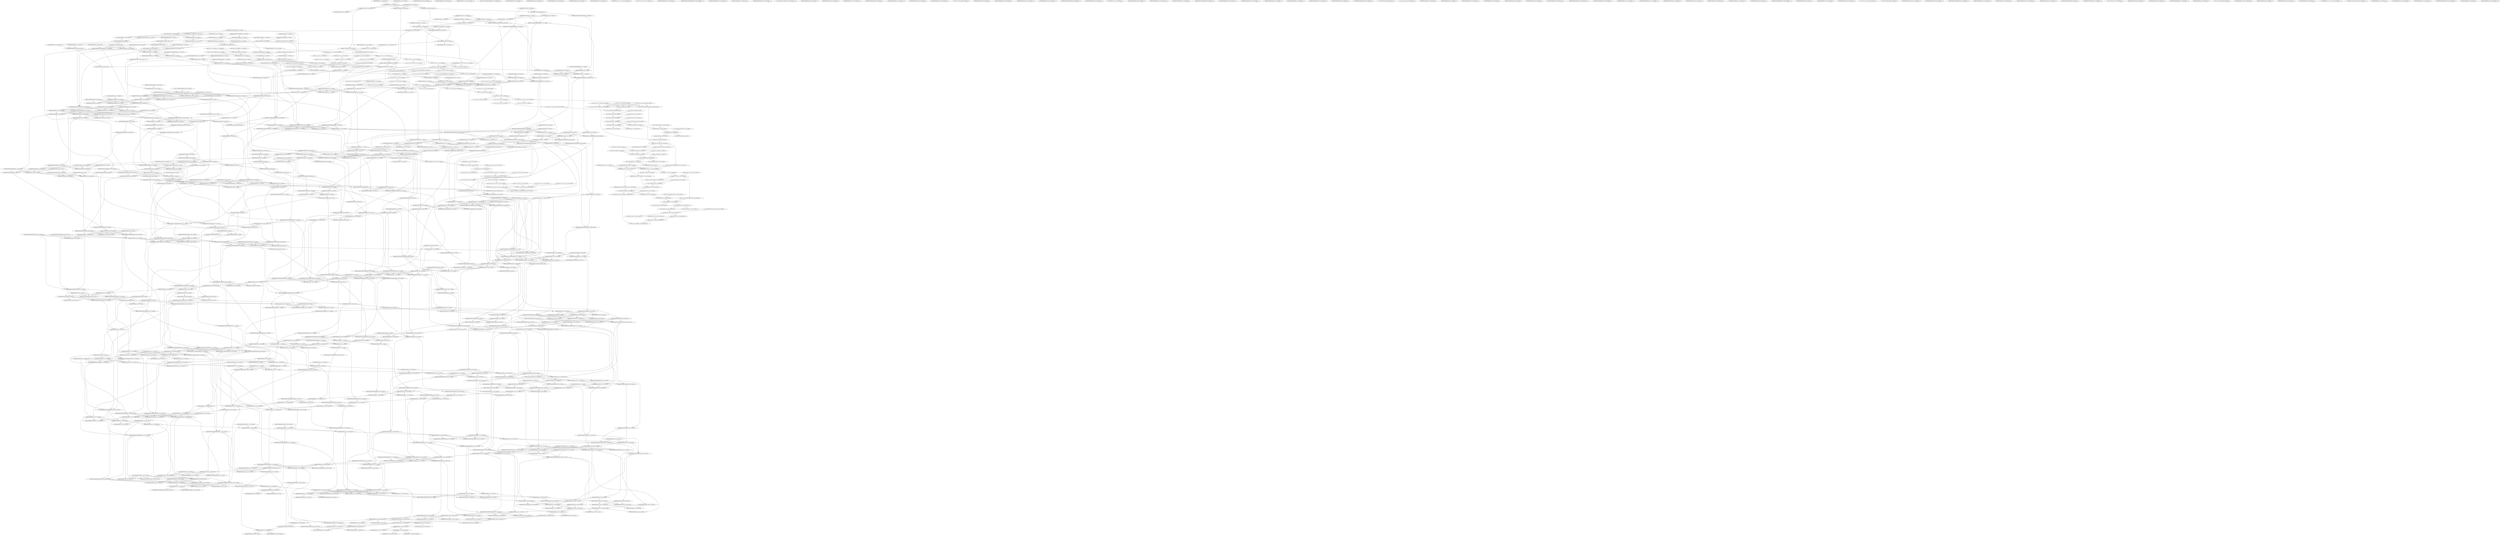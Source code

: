 digraph G {
    "0000000000000001000000000000000_52-82:17-LEN:31" -> "0000000000000001000000000000_68-95:14-LEN:28";
    "0000000000000001000000000000000_52-82:17-LEN:31" -> "0000000000000000_68-83:2684-LEN:16";
    "0000000000000001000000000000000_52-82:17-LEN:31" -> "000000000000000000000000000_68-95:161-LEN:27";
    "0000000000000000_124-139:2799-LEN:16" -> "00000000000000000000000000_125-151:200-LEN:26";
    "0000000000000000_124-139:2799-LEN:16" -> "000000000000000100000000000_125-151:18-LEN:27";
    "0000000000000000_124-139:2799-LEN:16" -> "0000000000000000_125-140:2649-LEN:16";
    "0000000000000000_124-139:2799-LEN:16" -> "000000000000000000000000020000_125-156:20-LEN:30";
    "0000000000000000_147-162:460-LEN:16" -> "00000000000000000_148-165:13-LEN:17";
    "0000000000000000_147-162:460-LEN:16" -> "000000000000000000_148-165:388-LEN:18";
    "010011111110111100000000000_8-35:20-LEN:27" -> "11110000000000000_21-37:325-LEN:17";
    "000000000000010000_76-93:14-LEN:18" -> "000000000000010000_76-93:14-LEN:18";
    "000000000000000000000000000000_67-97:33-LEN:30" -> "00000000000000010000000_83-105:14-LEN:23";
    "000000000000000000000000000000_67-97:33-LEN:30" -> "00000000000000000000000000000_83-112:68-LEN:29";
    "000000000000000000000000000000_67-97:33-LEN:30" -> "0000000000000000_83-98:1901-LEN:16";
    "1111121110100120100_68-86:200-LEN:19" -> "12111010012010010_72-88:226-LEN:17";
    "10000000000000000000_15-35:23-LEN:20" -> "0000000000000000000_20-39:45-LEN:19";
    "1111110111110000000_12-31:14-LEN:19" -> "1101111100000000000_17-35:287-LEN:19";
    "1111110111110000000_12-31:14-LEN:19" -> "11011111000000000000000_17-40:19-LEN:23";
    "000000000000000100000000_80-104:18-LEN:24" -> "0000001000000000_90-105:855-LEN:16";
    "000000000000000100000000_80-104:18-LEN:24" -> "0000001000000000000000_90-112:20-LEN:22";
    "0000000000000000_40-55:1240-LEN:16" -> "0000000000000000_41-56:1214-LEN:16";
    "0000000000000000_40-55:1240-LEN:16" -> "0000000000000000000000000_41-66:41-LEN:25";
    "00000000000020000000000000_54-80:14-LEN:26" -> "02000000000000000_66-82:433-LEN:17";
    "01000000000000000_84-100:13-LEN:17" -> "00000000000000000000000000_86-112:46-LEN:26";
    "01000000000000000_84-100:13-LEN:17" -> "0000000000000000_86-101:1917-LEN:16";
    "01000000000000000_84-100:13-LEN:17" -> "0000000000000001000000000000_86-113:17-LEN:28";
    "0000000000000001000_37-56:37-LEN:19" -> "0000000000010000_42-57:1161-LEN:16";
    "0000000000000001000_37-56:37-LEN:19" -> "000000000001000000000000000_42-69:23-LEN:27";
    "101010110111111101111_121-143:19-LEN:21" -> "11011111110111111010_129-148:102-LEN:20";
    "00000000000000000_35-52:58-LEN:17" -> "0000000000000001000000000000_37-65:35-LEN:28";
    "00000000000000000_35-52:58-LEN:17" -> "00000000000000000000000000_37-63:19-LEN:26";
    "0000000000000000_59-74:2387-LEN:16" -> "0000000000000000_60-75:2355-LEN:16";
    "0000000000000000_59-74:2387-LEN:16" -> "000000000000000000000000000000_60-90:92-LEN:30";
    "0000000000000000_58-73:2404-LEN:16" -> "0000000000000000_59-74:2387-LEN:16";
    "0000000000000000_58-73:2404-LEN:16" -> "000000000000000000000000_59-83:68-LEN:24";
    "0000000000000000_58-73:2404-LEN:16" -> "000000000000000100000000000_59-85:13-LEN:27";
    "000000000000000000000000000000_66-96:51-LEN:30" -> "0000000000000000_82-97:1927-LEN:16";
    "000000000000000000000000000000_66-96:51-LEN:30" -> "000000000000000000000000000000_82-112:38-LEN:30";
    "00000000000000000_46-63:44-LEN:17" -> "000000000000000000_48-66:60-LEN:18";
    "0000001000000000_58-73:13-LEN:16" -> "0000001000000000_58-73:13-LEN:16";
    "020101100210101110_136-153:298-LEN:18" -> "1011002101011102_139-154:294-LEN:16";
    "020101100210101110_136-153:298-LEN:18" -> "101100210101110111_139-157:13-LEN:18";
    "0000000000000000_35-50:2450-LEN:16" -> "00000000000000010000000_36-58:19-LEN:23";
    "0000000000000000_35-50:2450-LEN:16" -> "0000000000000000_36-52:63-LEN:16";
    "0000000000000000_35-50:2450-LEN:16" -> "0000000000000000_36-51:2424-LEN:16";
    "000000000000000100_37-55:26-LEN:18" -> "0000000000001000_41-56:1159-LEN:16";
    "000000000000000100_37-55:26-LEN:18" -> "0000000000001000000000000000_41-69:46-LEN:28";
    "00000000000100010000000000_3-29:18-LEN:26" -> "10001000000000000000_15-34:312-LEN:20";
    "0000000000000000_99-114:1845-LEN:16" -> "000000000000000000000000000000_100-130:67-LEN:30";
    "0000000000000000_99-114:1845-LEN:16" -> "0000000000000000_100-115:1816-LEN:16";
    "00000000000000010000000000000_37-66:28-LEN:29" -> "0100000000000000_52-67:1248-LEN:16";
    "00000000000000010000000000000_37-66:28-LEN:29" -> "01000000000000000_52-69:16-LEN:17";
    "10001000000000000000_15-34:312-LEN:20" -> "0000000000000000_20-35:1876-LEN:16";
    "10001000000000000000_15-34:312-LEN:20" -> "000000000000000000000000000000_20-51:19-LEN:30";
    "10001000000000000000_15-34:312-LEN:20" -> "000000000000000000000000000000_20-50:69-LEN:30";
    "112110100120100100_71-89:14-LEN:18" -> "1101001201001001_75-90:268-LEN:16";
    "101111111111111011_46-63:194-LEN:18" -> "11111111111101111_49-65:211-LEN:17";
    "0000001000000000000000_108-130:14-LEN:22" -> "0000000000000000000_115-134:61-LEN:19";
    "1001010011010010111100_87-109:246-LEN:22" -> "0110100101111000_94-110:275-LEN:16";
    "00000000000001011_108-125:13-LEN:17" -> "00000000000001011_108-125:13-LEN:17";
    "0101001101001120000000000_89-117:13-LEN:25" -> "0101001101001120000000000_89-117:13-LEN:25";
    "0000000000000002000_136-155:81-LEN:19" -> "000000000002000000_141-159:13-LEN:18";
    "0000000000000002000_136-155:81-LEN:19" -> "0000000000020000_141-156:1056-LEN:16";
    "0000110111011100000001000_1-26:30-LEN:25" -> "0111000000010000_12-27:285-LEN:16";
    "0001000000000000_37-52:13-LEN:16" -> "0001000000000000_37-52:13-LEN:16";
    "1000000000000000_48-63:13-LEN:16" -> "00000000000000000000_49-69:33-LEN:20";
    "1000000000000000_48-63:13-LEN:16" -> "0000000000000000_49-64:1409-LEN:16";
    "00000000000000010000000000_98-124:19-LEN:26" -> "0000100000000000_110-125:880-LEN:16";
    "00000000000000010000000000_98-124:19-LEN:26" -> "00001000000000000000_110-130:29-LEN:20";
    "0000000000000000000_64-83:114-LEN:19" -> "00000000000000000000000000_68-94:128-LEN:26";
    "00000000000000100_33-49:382-LEN:17" -> "0000000000001000000000000000_35-63:14-LEN:28";
    "00000000000000100_33-49:382-LEN:17" -> "000000000000100000_35-52:372-LEN:18";
    "110111010111101111110111111010_116-148:15-LEN:30" -> "11111011111101012011100000000000_134-165:107-LEN:32";
    "0000000000001000_40-56:13-LEN:16" -> "0000000000001000_40-56:13-LEN:16";
    "00000000000001000_1-18:58-LEN:17" -> "00000000000100010000000000_3-29:18-LEN:26";
    "00000000000001000_1-18:58-LEN:17" -> "00000000000100000000_3-23:55-LEN:20";
    "0000000000000000_74-89:2557-LEN:16" -> "00000000000000010000000000_75-100:15-LEN:26";
    "0000000000000000_74-89:2557-LEN:16" -> "00000000000000000000_75-95:53-LEN:20";
    "0000000000000000_74-89:2557-LEN:16" -> "0000000000000000_75-90:2572-LEN:16";
    "0000000000000000_115-131:139-LEN:16" -> "000000000000000000000000000000_117-147:18-LEN:30";
    "0000000000000000_115-131:139-LEN:16" -> "00000000000000010000000_117-139:13-LEN:23";
    "0000000000000000_115-131:139-LEN:16" -> "0000000000000000_117-132:2849-LEN:16";
    "01000000000000000_48-64:15-LEN:17" -> "0000000000000000_50-65:1394-LEN:16";
    "01000000000000000_48-64:15-LEN:17" -> "0000000000000000000_50-69:38-LEN:19";
    "00000000000000000000_49-69:33-LEN:20" -> "0000000000000000000000000_54-79:56-LEN:25";
    "0000000000000000_17-32:1474-LEN:16" -> "0000000000000000_18-33:1511-LEN:16";
    "0000000010000000_106-121:900-LEN:16" -> "0000000100000000_107-122:888-LEN:16";
    "0000000010000000_106-121:900-LEN:16" -> "00000001000000000000000_107-130:19-LEN:23";
    "0000000000000000000000000000_54-82:44-LEN:28" -> "0000000000000001000000000000_68-95:14-LEN:28";
    "0000000000000000000000000000_54-82:44-LEN:28" -> "0000000000000000_68-83:2684-LEN:16";
    "0000000000000000000000000000_54-82:44-LEN:28" -> "000000000000000000000000000_68-95:161-LEN:27";
    "0000110111011100000001_1-23:16-LEN:22" -> "111011100000001000_9-26:231-LEN:18";
    "0000000000000001000000000000_31-59:17-LEN:28" -> "0010000000000000_45-60:333-LEN:16";
    "0000100000000000_94-109:13-LEN:16" -> "0000100000000000_94-109:13-LEN:16";
    "0001000000110000000_4-22:260-LEN:19" -> "0000001100000000_8-23:1067-LEN:16";
    "0001000000110000000_4-22:260-LEN:19" -> "000000110000000000000000000000_8-38:64-LEN:30";
    "0000000000000000_114-130:35-LEN:16" -> "00000000000000000000000000000_115-144:62-LEN:29";
    "0200000000000000_98-113:13-LEN:16" -> "0200000000000000_98-113:13-LEN:16";
    "0011000000000000000_12-31:66-LEN:19" -> "0000000000000000000_16-35:104-LEN:19";
    "00000000000000020000_51-71:13-LEN:20" -> "00000000002000000_57-73:442-LEN:17";
    "0000000000000000_128-143:2762-LEN:16" -> "0000000000000000_129-144:2822-LEN:16";
    "0000000000000000_128-143:2762-LEN:16" -> "0000000000000000000000_129-151:32-LEN:22";
    "00000000000000000_54-71:82-LEN:17" -> "0000000000000000_57-72:2402-LEN:16";
    "00000000000000000_54-71:82-LEN:17" -> "0000000000000001000000000000000_57-87:14-LEN:31";
    "00000000000000000_54-71:82-LEN:17" -> "0000000000000002000000000000000_57-87:17-LEN:31";
    "00000000000000000_54-71:82-LEN:17" -> "000000000000000000000000000000_57-87:45-LEN:30";
    "000000000000001000000000000000_54-83:16-LEN:30" -> "000000000000000100_69-86:18-LEN:18";
    "000000000000001000000000000000_54-83:16-LEN:30" -> "0000000000000000_69-84:2664-LEN:16";
    "000000000000001000000000000000_54-83:16-LEN:30" -> "00000000000000000000000000_69-95:62-LEN:26";
    "0000000000000000_97-113:74-LEN:16" -> "0000000000000000000000000000_98-126:39-LEN:28";
    "0000000000000000_97-113:74-LEN:16" -> "0000000000000001000000000000_98-126:30-LEN:28";
    "0000000000000001000000000000000_101-131:16-LEN:31" -> "000000000000000000000000000000_117-147:18-LEN:30";
    "0000000000000001000000000000000_101-131:16-LEN:31" -> "00000000000000010000000_117-139:13-LEN:23";
    "0000000000000001000000000000000_101-131:16-LEN:31" -> "0000000000000000_117-132:2849-LEN:16";
    "0000000000000000_71-86:2583-LEN:16" -> "00000000000000000000000_72-95:72-LEN:23";
    "0000000000000000_71-86:2583-LEN:16" -> "0000000000000000_72-87:2574-LEN:16";
    "000000000000000100000_80-101:42-LEN:21" -> "0000000001000000_87-102:850-LEN:16";
    "0000000000000000_142-157:1959-LEN:16" -> "00000000000000010000000_143-165:352-LEN:23";
    "0000000000000000_142-157:1959-LEN:16" -> "0000000000000000000000_143-165:39-LEN:22";
    "0000000000000000_142-157:1959-LEN:16" -> "0000000000000000_143-158:1401-LEN:16";
    "000000000000000000000000000_54-81:18-LEN:27" -> "000000000000000000000000000000_67-97:33-LEN:30";
    "000000000000000000000000000_54-81:18-LEN:27" -> "0000000000000000_67-82:2353-LEN:16";
    "000000000000000000000000000_54-81:18-LEN:27" -> "00000000000000020000_67-86:13-LEN:20";
    "000000000000000000000000_59-83:68-LEN:24" -> "000000000000000000000_68-89:69-LEN:21";
    "0000000000000000000000000000_123-151:90-LEN:28" -> "00000000000000020_136-153:37-LEN:17";
    "0000000000000000000000000000_123-151:90-LEN:28" -> "00000000000000000_136-153:65-LEN:17";
    "00000000000000000000_131-151:70-LEN:20" -> "0000000000000000000000000_136-161:43-LEN:25";
    "00000000000000000000_131-151:70-LEN:20" -> "0000000000000002000000000_136-161:19-LEN:25";
    "000011111111111111_21-38:233-LEN:18" -> "011111111111111111_24-41:208-LEN:18";
    "000011111111111111_21-38:233-LEN:18" -> "0111111111111110_24-39:16-LEN:16";
    "0100000000000000_95-110:840-LEN:16" -> "1000000000000000_96-112:23-LEN:16";
    "0100000000000000_95-110:840-LEN:16" -> "1000000000000000_96-111:838-LEN:16";
    "0000000000000000_22-37:1930-LEN:16" -> "00000000000000000000000000000_23-52:58-LEN:29";
    "0000000000000000_22-37:1930-LEN:16" -> "0000000000000000_23-38:1930-LEN:16";
    "00000000002000000_57-73:442-LEN:17" -> "000000002000000000000000_59-83:17-LEN:24";
    "00000000002000000_57-73:442-LEN:17" -> "00000000200000000_59-75:435-LEN:17";
    "0000001000000100000000_1-23:24-LEN:22" -> "0000001000000000_8-24:89-LEN:16";
    "0111000000010000_12-27:285-LEN:16" -> "1110000000100000_13-28:294-LEN:16";
    "0000100000000000_18-34:13-LEN:16" -> "0000100000000000_18-34:13-LEN:16";
    "00000000000000010000000_80-103:17-LEN:23" -> "0000000100000000_89-104:870-LEN:16";
    "000110000000000000000000000000_11-41:42-LEN:30" -> "000000000000000100000_27-47:15-LEN:21";
    "000110000000000000000000000000_11-41:42-LEN:30" -> "0000000000000000000000000_27-52:64-LEN:25";
    "000110000000000000000000000000_11-41:42-LEN:30" -> "0000000000000000_27-42:2864-LEN:16";
    "11000000000000000_14-31:39-LEN:17" -> "00000000000000000000000_16-39:69-LEN:23";
    "0000000010000000_88-103:864-LEN:16" -> "0000000100000000_89-104:870-LEN:16";
    "00000000001000000000000000_43-69:25-LEN:26" -> "0000000000000000000_54-73:48-LEN:19";
    "0000000000000000000000000000_98-126:39-LEN:28" -> "0000000000000000_112-127:1745-LEN:16";
    "0000000000000000000000000000_98-126:39-LEN:28" -> "000000000000000000000000000000_112-142:18-LEN:30";
    "0000000000000000_114-129:1753-LEN:16" -> "000000000000000000000000000000_115-145:55-LEN:30";
    "0000000000000000_114-129:1753-LEN:16" -> "0000000000000000_115-130:2688-LEN:16";
    "00000000000000010000000000000_80-109:18-LEN:29" -> "0100000000000000_95-110:840-LEN:16";
    "00000000000000010000000000000_80-109:18-LEN:29" -> "01000000000000000_95-112:41-LEN:17";
    "0000000000000000000_20-39:133-LEN:19" -> "0000000000000000_24-40:145-LEN:16";
    "0000000001111111111111_16-38:14-LEN:22" -> "0000000001111111111111_16-38:14-LEN:22";
    "0000000000000000_97-112:2700-LEN:16" -> "000000000000000100000000000000_98-128:24-LEN:30";
    "0000000000000000_97-112:2700-LEN:16" -> "000000000000000000000000000000_98-128:46-LEN:30";
    "0000000000000000_97-112:2700-LEN:16" -> "0000000000000000_98-113:2682-LEN:16";
    "0000000000000000_97-112:2700-LEN:16" -> "0000000000000001100000000000000_98-128:17-LEN:31";
    "0000000000000000_80-95:2778-LEN:16" -> "000000000000000000000000000000_81-111:71-LEN:30";
    "0000000000000000_80-95:2778-LEN:16" -> "0000000000000000_81-96:1934-LEN:16";
    "0000000000000000_80-95:2778-LEN:16" -> "0000000000000001_81-96:815-LEN:16";
    "00000000000000020_136-153:37-LEN:17" -> "0000000000000200_139-154:996-LEN:16";
    "000000000000000100000000000000_98-128:24-LEN:30" -> "1000000000000000_114-129:925-LEN:16";
    "000000000000000100000000000000_98-128:24-LEN:30" -> "1000000000000000_114-130:22-LEN:16";
    "0000000000000000_89-104:2008-LEN:16" -> "0000000000000000_90-105:1931-LEN:16";
    "0000000000000000_89-104:2008-LEN:16" -> "0000000000000001000000001000000_90-120:21-LEN:31";
    "0000000000000000_89-104:2008-LEN:16" -> "0000000000000000000000_90-112:81-LEN:22";
    "00000000000000000000000000_86-112:46-LEN:26" -> "0000000000000000_97-113:64-LEN:16";
    "0000000000000000_57-72:2402-LEN:16" -> "0000000000000000_58-73:2404-LEN:16";
    "0000000000000000_57-72:2402-LEN:16" -> "0000000000000002000000000000000_58-88:17-LEN:31";
    "0000000000000000_57-72:2402-LEN:16" -> "000000000000000000000000000000_58-88:50-LEN:30";
    "00000000000000000000000000_68-94:128-LEN:26" -> "0000000000000000_80-95:2778-LEN:16";
    "00000000000000000000000000_68-94:128-LEN:26" -> "0000000000000001_80-96:13-LEN:16";
    "00000000000000000000000000_68-94:128-LEN:26" -> "00000000000000010_80-96:20-LEN:17";
    "00000000000000000000000000_68-94:128-LEN:26" -> "000000000000000000000000000000_80-110:40-LEN:30";
    "010110020101100101011102111000_130-160:26-LEN:30" -> "10101110211100000001_146-165:218-LEN:20";
    "11010010111100000_96-112:311-LEN:17" -> "010010111100000000_98-115:336-LEN:18";
    "10100120100100111_76-92:30-LEN:17" -> "1001201001001111_78-93:16-LEN:16";
    "10100120100100111_76-92:30-LEN:17" -> "1001201001001110_78-93:15-LEN:16";
    "0000000000000000_54-69:2353-LEN:16" -> "000000000000000000000000000000_55-85:41-LEN:30";
    "0000000000000000_54-69:2353-LEN:16" -> "0000000000000000_55-70:2358-LEN:16";
    "11110111111112111_57-76:13-LEN:17" -> "11110111111112111_57-76:13-LEN:17";
    "00000000000011000_2-18:792-LEN:17" -> "0000000000110000000_4-23:42-LEN:19";
    "00000000000011000_2-18:792-LEN:17" -> "0000000000110000_4-19:639-LEN:16";
    "00000000000011000_2-18:792-LEN:17" -> "00000000001100010_4-20:160-LEN:17";
    "0000000000000000_90-105:1931-LEN:16" -> "000000000000000000000000000000_91-121:19-LEN:30";
    "0000000000000000_90-105:1931-LEN:16" -> "0000000000000000_91-106:1972-LEN:16";
    "111111111121110100_62-80:21-LEN:18" -> "11111112111010012_66-82:171-LEN:17";
    "111111111121110100_62-80:21-LEN:18" -> "111111121110100201001001010011_66-97:24-LEN:30";
    "111111111121110100_62-80:21-LEN:18" -> "1111111211101000010010010100110_66-98:22-LEN:31";
    "0000000000000000_31-46:2973-LEN:16" -> "0000000000000001_32-47:374-LEN:16";
    "0000000000000000_31-46:2973-LEN:16" -> "0000000000000000_32-47:2518-LEN:16";
    "0000000000000000_31-46:2973-LEN:16" -> "00000000000000000000_32-52:124-LEN:20";
    "0110000000000000_13-28:892-LEN:16" -> "11000000000000000_14-31:39-LEN:17";
    "0110000000000000_13-28:892-LEN:16" -> "1100000000000000_14-29:914-LEN:16";
    "00000000000001000000000000000_40-69:32-LEN:29" -> "0000000000000000_54-70:68-LEN:16";
    "1001010011010011000000000011001_87-122:20-LEN:31" -> "00000000001100101111110_108-130:279-LEN:23";
    "1001010011010011000000000011001_87-122:20-LEN:31" -> "00000000001100111_108-124:63-LEN:17";
    "00000000000000000000000000000_54-83:39-LEN:29" -> "000000000000000100_69-86:18-LEN:18";
    "00000000000000000000000000000_54-83:39-LEN:29" -> "0000000000000000_69-84:2664-LEN:16";
    "00000000000000000000000000000_54-83:39-LEN:29" -> "00000000000000000000000000_69-95:62-LEN:26";
    "0000000000010000_85-100:828-LEN:16" -> "00000000001000000000000000_86-112:16-LEN:26";
    "0000000000010000_85-100:828-LEN:16" -> "0000000000100000_86-101:818-LEN:16";
    "01100201011002101_132-148:318-LEN:17" -> "10020101100210101_134-150:325-LEN:17";
    "2010010010100110_82-98:260-LEN:16" -> "0100100101001101001_83-102:290-LEN:19";
    "0000000001000000000000_38-59:337-LEN:22" -> "0010000000000000_45-60:333-LEN:16";
    "000000000121110101_62-79:23-LEN:18" -> "00000012111010110111110_65-87:91-LEN:23";
    "0000000000000000000000000_98-123:16-LEN:25" -> "0000000000000000_109-124:1712-LEN:16";
    "0000000000000000000000000_98-123:16-LEN:25" -> "000000000000000000000_109-130:43-LEN:21";
    "0000000000000000_113-128:1744-LEN:16" -> "0000000000000000_114-130:35-LEN:16";
    "0000000000000000_113-128:1744-LEN:16" -> "0000000000000000_114-129:1753-LEN:16";
    "00000000000000000000000000_54-80:75-LEN:26" -> "000000000000000000000000000000_66-96:51-LEN:30";
    "00000000000000000000000000_54-80:75-LEN:26" -> "000000000000000100000_66-86:15-LEN:21";
    "00000000000000000000000000_54-80:75-LEN:26" -> "0000000000000000_66-81:2369-LEN:16";
    "0000000000000000_41-56:1214-LEN:16" -> "000000000000000000000_42-63:20-LEN:21";
    "0000000000000000_41-56:1214-LEN:16" -> "0000000000000000_42-57:1219-LEN:16";
    "0000000000000000_41-56:1214-LEN:16" -> "00000000000000010_42-58:13-LEN:17";
    "0000000000000000_68-83:2684-LEN:16" -> "000000000000000100_69-86:18-LEN:18";
    "0000000000000000_68-83:2684-LEN:16" -> "0000000000000000_69-84:2664-LEN:16";
    "0000000000000000_68-83:2684-LEN:16" -> "00000000000000000000000000_69-95:62-LEN:26";
    "0000000000000000000_113-132:15-LEN:19" -> "0000000000000001_118-133:13-LEN:16";
    "0000000000000000000_113-132:15-LEN:19" -> "000000000000000000000000000000_118-148:62-LEN:30";
    "0000000000000000000_113-132:15-LEN:19" -> "0000000000000000_118-133:2809-LEN:16";
    "00000000000000000000000000000_40-69:29-LEN:29" -> "0000000000000000_54-70:68-LEN:16";
    "000000000000000000000_98-119:21-LEN:21" -> "0000000000000000_105-120:1699-LEN:16";
    "000000000000000000000_98-119:21-LEN:21" -> "0000000000000000000000000_105-130:65-LEN:25";
    "00000000000000000000000_72-95:72-LEN:23" -> "0000000000000001000000_80-102:27-LEN:22";
    "00000000000000000000000_72-95:72-LEN:23" -> "0000000000000000000000_80-102:42-LEN:22";
    "0000000000000000000000_73-95:76-LEN:22" -> "00000000000000010000000_80-103:17-LEN:23";
    "0000000000000000000000_73-95:76-LEN:22" -> "00000000000000000000000_80-103:60-LEN:23";
    "0100000000000000_52-67:1248-LEN:16" -> "1000000000000000_53-69:17-LEN:16";
    "0100000000000000_52-67:1248-LEN:16" -> "1000000000000000_53-68:1285-LEN:16";
    "1100000000000000_23-38:352-LEN:16" -> "1000000000000000_24-39:375-LEN:16";
    "000000000000000000000000000000_39-69:24-LEN:30" -> "000000000000000000000000000000_55-85:41-LEN:30";
    "000000000000000000000000000000_39-69:24-LEN:30" -> "0000000000000000_55-70:2358-LEN:16";
    "0000000000020000_141-156:1056-LEN:16" -> "0000000000200000_142-157:1068-LEN:16";
    "0000000000000000000000000_115-140:64-LEN:25" -> "0000000000000000_126-141:2678-LEN:16";
    "0000000000000000000000000_115-140:64-LEN:25" -> "000000000000000000000000000000_126-156:21-LEN:30";
    "0000000000000000000000000_115-140:64-LEN:25" -> "00000000000000010_126-142:13-LEN:17";
    "0000000000100000_43-58:1163-LEN:16" -> "0000000001000000_44-59:1157-LEN:16";
    "0000000000100000_43-58:1163-LEN:16" -> "0000000001000000000000000_44-69:23-LEN:25";
    "0001000000000000000_50-69:42-LEN:19" -> "00000000000000000000000000_54-80:75-LEN:26";
    "0001100000000011111_11-29:236-LEN:19" -> "1000000000111111_15-30:259-LEN:16";
    "2000000000000000_82-97:13-LEN:16" -> "00000000000000010000000_83-105:14-LEN:23";
    "2000000000000000_82-97:13-LEN:16" -> "00000000000000000000000000000_83-112:68-LEN:29";
    "2000000000000000_82-97:13-LEN:16" -> "0000000000000000_83-98:1901-LEN:16";
    "0000000000000000_24-40:96-LEN:16" -> "0000000000000000000_25-44:109-LEN:19";
    "11111111111111011_33-49:201-LEN:17" -> "111111111111011111111111101111_35-65:19-LEN:30";
    "11111111111111011_33-49:201-LEN:17" -> "1111111111110111111_35-53:180-LEN:19";
    "0000000000000011_146-161:307-LEN:16" -> "000000000000011110_147-165:14-LEN:18";
    "0000000000000011_146-161:307-LEN:16" -> "00000000000001111_147-163:216-LEN:17";
    "11001011111101011002010_118-140:247-LEN:23" -> "1111010110020101_126-141:223-LEN:16";
    "0000000000000001000000000000_37-65:35-LEN:28" -> "0010000000000000_51-66:1246-LEN:16";
    "0000000002000000_143-158:1029-LEN:16" -> "00000000200000000_144-161:19-LEN:17";
    "0000000002000000_143-158:1029-LEN:16" -> "0000000020000000_144-159:1031-LEN:16";
    "00000000000000000000000000000_37-66:30-LEN:29" -> "0000000000000001000000000000000_52-82:17-LEN:31";
    "00000000000000000000000000000_37-66:30-LEN:29" -> "00000000000000020000_52-71:430-LEN:20";
    "00000000000000000000000000000_37-66:30-LEN:29" -> "0000000000000000_52-67:1008-LEN:16";
    "00000000000000000000000000000_37-66:30-LEN:29" -> "00000000000000000_52-69:32-LEN:17";
    "0000000000000000_25-40:2862-LEN:16" -> "0000000000000000_26-41:2867-LEN:16";
    "0000000000000000_25-40:2862-LEN:16" -> "00000000000000000000_26-46:89-LEN:20";
    "0000000000000000_50-65:1394-LEN:16" -> "0000000000000000_51-66:1434-LEN:16";
    "000000000000000000000000000000_55-85:41-LEN:30" -> "0000000000000000_71-86:2583-LEN:16";
    "000000000000000000000000000000_55-85:41-LEN:30" -> "000000000000000000000000_71-95:113-LEN:24";
    "00000000000000000_146-164:13-LEN:17" -> "00000000000000000_146-164:13-LEN:17";
    "0000002000000000_146-161:888-LEN:16" -> "0000020000000000000_147-165:600-LEN:19";
    "0000002000000000_146-161:888-LEN:16" -> "000002000000000000_147-165:15-LEN:18";
    "00000000000000000000000000_1-26:205-LEN:26" -> "0000000000000000_12-27:246-LEN:16";
    "00000000000000000000000000_1-26:205-LEN:26" -> "0000000000000000000_12-31:17-LEN:19";
    "0000000000000000000_115-134:61-LEN:19" -> "000000000000000000000000000000_120-150:23-LEN:30";
    "0000000000000000000_115-134:61-LEN:19" -> "0000000000000000_120-135:2854-LEN:16";
    "01000000000000000_46-63:13-LEN:17" -> "000000000000000000_48-66:60-LEN:18";
    "00000000000000100000000000000_24-52:18-LEN:29" -> "00000000000000100000000000000_24-52:18-LEN:29";
    "000000000000000000000000000000_119-149:57-LEN:30" -> "00000000000000010_135-151:15-LEN:17";
    "000000000000000000000000000000_119-149:57-LEN:30" -> "0000000000000000_135-150:2856-LEN:16";
    "000000000000000000000000000000_119-149:57-LEN:30" -> "0000000000000000_135-151:61-LEN:16";
    "000000000000000000000000000000_119-149:57-LEN:30" -> "00000000000000020_135-151:13-LEN:17";
    "0000000000000001000000000000000_85-115:16-LEN:31" -> "0000000000000001000000000000000_101-131:16-LEN:31";
    "0000000000000001000000000000000_85-115:16-LEN:31" -> "00000000000000000000000000000_101-130:82-LEN:29";
    "0000000000000001000000000000000_85-115:16-LEN:31" -> "0000000000000000_101-116:1773-LEN:16";
    "01111000000000011001_103-122:272-LEN:20" -> "00000000001100101111110_108-130:279-LEN:23";
    "01111000000000011001_103-122:272-LEN:20" -> "00000000001100111_108-124:63-LEN:17";
    "11110111110000000_15-31:258-LEN:17" -> "1101111100000000000_17-35:287-LEN:19";
    "11110111110000000_15-31:258-LEN:17" -> "11011111000000000000000_17-40:19-LEN:23";
    "0000000000000000_123-138:2785-LEN:16" -> "0000000000000000_124-139:2799-LEN:16";
    "0000000000000000_123-138:2785-LEN:16" -> "000000000000000000000000000_124-151:70-LEN:27";
    "0000000000000000_63-78:2361-LEN:16" -> "0000000000000000000_64-83:114-LEN:19";
    "0000000000000000_63-78:2361-LEN:16" -> "0000000000000000_64-79:2317-LEN:16";
    "0000000000000000_111-126:1724-LEN:16" -> "0000000000000000_112-127:1745-LEN:16";
    "0000000000000000_111-126:1724-LEN:16" -> "000000000000000000000000000000_112-142:18-LEN:30";
    "0000000010000000000_96-114:15-LEN:19" -> "0000000010000000000_96-114:15-LEN:19";
    "1011011111011010111021211010212_77-107:85-LEN:31" -> "111021211010212111111011101110101_93-125:110-LEN:33";
    "0000010000000000_48-63:1183-LEN:16" -> "0000100000000000_49-64:1206-LEN:16";
    "0000010000000000_48-63:1183-LEN:16" -> "00001000000000000000_49-69:20-LEN:20";
    "000000000000110000000000_1-25:17-LEN:24" -> "000110000000000000000000000000_11-41:42-LEN:30";
    "000000000000110000000000_1-25:17-LEN:24" -> "0001100000000000_11-26:840-LEN:16";
    "0000000000000010_39-54:1177-LEN:16" -> "00000000000001000000000000000_40-69:32-LEN:29";
    "0000000000000010_39-54:1177-LEN:16" -> "0000000000000100_40-55:1174-LEN:16";
    "0000000000000000_87-102:1980-LEN:16" -> "0000000000000000_88-103:2003-LEN:16";
    "0000000000000000_87-102:1980-LEN:16" -> "00000000000000000000_88-108:14-LEN:20";
    "0000000000000000_87-102:1980-LEN:16" -> "0000000000000001_88-103:14-LEN:16";
    "0000000000000110_1-16:582-LEN:16" -> "00000000000011000_2-18:792-LEN:17";
    "0000000000000001_32-47:374-LEN:16" -> "00000000000000100_33-49:382-LEN:17";
    "00110001000000000000000_12-35:23-LEN:23" -> "0000000000000000000_20-39:133-LEN:19";
    "0000000000000000_88-103:2003-LEN:16" -> "0000000000000000_89-104:2008-LEN:16";
    "0000000000000000_88-103:2003-LEN:16" -> "0000000000000001_89-104:13-LEN:16";
    "0000000000000000_88-103:2003-LEN:16" -> "0000000000000000_89-106:13-LEN:16";
    "0000000000000000_88-103:2003-LEN:16" -> "000000000000000000000000_89-113:34-LEN:24";
    "00000011000100000_7-24:13-LEN:17" -> "00000011000100000_7-24:13-LEN:17";
    "00001000000000000000_43-63:13-LEN:20" -> "000000000000000000000_48-69:29-LEN:21";
    "000000000000000000000_42-63:20-LEN:21" -> "000000000000000000000_48-69:29-LEN:21";
    "00010001000000000000000_111-133:18-LEN:23" -> "000000000000000000000000000000_119-149:57-LEN:30";
    "00010001000000000000000_111-133:18-LEN:23" -> "0000000000000000_119-134:2828-LEN:16";
    "000000000000001100000000_45-70:99-LEN:24" -> "00000110000000011_54-73:19-LEN:17";
    "000000000000001100000000_45-70:99-LEN:24" -> "000001100000000121110101_54-79:75-LEN:24";
    "00000000000000020000_52-71:430-LEN:20" -> "00000000002000000_57-73:442-LEN:17";
    "00000000000000000000000000_37-63:19-LEN:26" -> "00000000000000000_48-65:34-LEN:17";
    "0000000001100000_5-20:658-LEN:16" -> "00000000110000000000000000000_6-35:28-LEN:29";
    "0000000001100000_5-20:658-LEN:16" -> "0000000011000000_6-21:758-LEN:16";
    "00000000000000010_37-54:33-LEN:17" -> "00000000000001000000000000000_40-69:32-LEN:29";
    "00000000000000010_37-54:33-LEN:17" -> "0000000000000100_40-55:1174-LEN:16";
    "000000000000000000_34-52:43-LEN:18" -> "000000000000000100000000000_37-64:30-LEN:27";
    "000000000000000000_34-52:43-LEN:18" -> "000000000000000000000000000_37-64:19-LEN:27";
    "000000000000000000000_37-58:41-LEN:21" -> "0000000000000000_44-59:1087-LEN:16";
    "000000000000000000000_37-58:41-LEN:21" -> "0000000000000000000000000_44-69:25-LEN:25";
    "000000000000000000000_37-58:41-LEN:21" -> "0000000000000001_44-59:151-LEN:16";
    "000000000000000000000000000_115-143:16-LEN:27" -> "0000000000000000_129-144:2822-LEN:16";
    "000000000000000000000000000_115-143:16-LEN:27" -> "0000000000000000000000_129-151:32-LEN:22";
    "00000000000100000000_3-23:55-LEN:20" -> "0000001000000000_8-24:89-LEN:16";
    "0000010001000000000000000_48-72:20-LEN:25" -> "0000000000000000_58-73:2404-LEN:16";
    "0000010001000000000000000_48-72:20-LEN:25" -> "0000000000000002000000000000000_58-88:17-LEN:31";
    "0000010001000000000000000_48-72:20-LEN:25" -> "000000000000000000000000000000_58-88:50-LEN:30";
    "0110100101111000_94-110:275-LEN:16" -> "11010010111100000_96-112:311-LEN:17";
    "000000000000000000000000000000_120-150:23-LEN:30" -> "00000000000000000000000_136-159:41-LEN:23";
    "000000000000000000000000000000_120-150:23-LEN:30" -> "0000000000000000_136-151:2832-LEN:16";
    "000000001000000000_140-157:14-LEN:18" -> "000000001000000000_140-157:14-LEN:18";
    "00000000000000000000_115-135:98-LEN:20" -> "0000000000000001000000000000000_121-151:14-LEN:31";
    "00000000000000000000_115-135:98-LEN:20" -> "000000000000000000000000000000_121-151:73-LEN:30";
    "00000000000000000000_115-135:98-LEN:20" -> "0000000000000000_121-136:2861-LEN:16";
    "0000000000000000_110-125:1711-LEN:16" -> "0000000000000000_111-126:1724-LEN:16";
    "0000000000000000_110-125:1711-LEN:16" -> "0000000000000000000_111-130:72-LEN:19";
    "1111010110020101_126-141:223-LEN:16" -> "11101011002010110_127-143:262-LEN:17";
    "00000000000000000000000000_125-151:200-LEN:26" -> "0000000000000002000_136-155:81-LEN:19";
    "00000000000000000000000000_125-151:200-LEN:26" -> "0000000000000000000_136-155:120-LEN:19";
    "0000000000000000_97-113:56-LEN:16" -> "00000000000000010000000000000_98-127:14-LEN:29";
    "0000000000000000_97-113:56-LEN:16" -> "00000000000000000000000000000_98-127:36-LEN:29";
    "111111111111011111111111101111_35-65:19-LEN:30" -> "1111111111011111_51-66:228-LEN:16";
    "0000000000110000000_4-23:42-LEN:19" -> "00000011000000000000000000_8-34:64-LEN:26";
    "0100100101001101001_83-102:290-LEN:19" -> "1001010011010010111100_87-109:246-LEN:22";
    "0100100101001101001_83-102:290-LEN:19" -> "1001010011010011000000000011001_87-122:20-LEN:31";
    "0100100101001101001_83-102:290-LEN:19" -> "1001010011010010_87-104:17-LEN:16";
    "000000000000000100000000_37-61:19-LEN:24" -> "000000100000000000000000000000_47-77:19-LEN:30";
    "000000000000000100000000_37-61:19-LEN:24" -> "0000001000000000_47-62:1146-LEN:16";
    "0000001000000000000000_17-39:21-LEN:22" -> "0000000000000000_24-40:106-LEN:16";
    "011002101011021110000_140-161:15-LEN:21" -> "011002101011021110000_140-161:15-LEN:21";
    "0000000000000000_126-141:2678-LEN:16" -> "0000000000000000_127-142:2786-LEN:16";
    "0000000000000000_126-141:2678-LEN:16" -> "000000000000000000000000000000_127-157:18-LEN:30";
    "010010111100000000_98-115:336-LEN:18" -> "01011110000000000_101-117:319-LEN:17";
    "010010111100000000_98-115:336-LEN:18" -> "010111100000000011001_101-122:13-LEN:21";
    "0000000100000000_107-122:888-LEN:16" -> "0000001000000000_108-123:895-LEN:16";
    "0000000100000000_107-122:888-LEN:16" -> "0000001000000000000000_108-130:19-LEN:22";
    "1111000000000000000_21-40:14-LEN:19" -> "0000000000000000000_25-44:109-LEN:19";
    "0000000000000000_136-152:37-LEN:16" -> "0000000000000000000_138-157:14-LEN:19";
    "0000000000000000_136-152:37-LEN:16" -> "0000000000000000_138-153:1844-LEN:16";
    "000000000011000000000000_3-27:41-LEN:24" -> "0110000000000000_13-28:892-LEN:16";
    "000000000000000000000_6-27:18-LEN:21" -> "0000000000000000_13-28:261-LEN:16";
    "1002101011102111000_142-160:308-LEN:19" -> "10101110211100000001_146-165:218-LEN:20";
    "0000000000000001000000000_98-123:17-LEN:25" -> "000001000000000000000_109-130:26-LEN:21";
    "0000000000000001000000000_98-123:17-LEN:25" -> "0000010000000000_109-124:886-LEN:16";
    "0000000000000000_97-113:100-LEN:16" -> "0000000000000000_99-114:1845-LEN:16";
    "0000000000000000_97-113:100-LEN:16" -> "0000000000000001_99-114:868-LEN:16";
    "0000000000000000_97-113:100-LEN:16" -> "000000000000000000000000000000_99-129:85-LEN:30";
    "000000000000000000000000000_103-130:41-LEN:27" -> "000000000000000000_115-133:73-LEN:18";
    "0000001101000000000000000_8-32:16-LEN:25" -> "0000000000000000_18-33:1511-LEN:16";
    "0000000000001100000000000_1-26:26-LEN:25" -> "0011000000000000000_12-31:66-LEN:19";
    "0000000000001100000000000_1-26:26-LEN:25" -> "0011000000000000_12-27:857-LEN:16";
    "0000000000000000_97-113:137-LEN:16" -> "000000000000000100000000000_98-125:50-LEN:27";
    "0000000000000000_97-113:137-LEN:16" -> "000000000000000000000000000_98-125:79-LEN:27";
    "000000000000000000000000_115-139:71-LEN:24" -> "00000000000000000000000000_125-151:200-LEN:26";
    "000000000000000000000000_115-139:71-LEN:24" -> "000000000000000100000000000_125-151:18-LEN:27";
    "000000000000000000000000_115-139:71-LEN:24" -> "0000000000000000_125-140:2649-LEN:16";
    "000000000000000000000000_115-139:71-LEN:24" -> "000000000000000000000000020000_125-156:20-LEN:30";
    "00000001000000000_30-46:14-LEN:17" -> "00000001000000000_30-46:14-LEN:17";
    "0000000000000000000_111-130:72-LEN:19" -> "00000000000000000000000000_115-141:121-LEN:26";
    "0000000020000000_58-74:13-LEN:16" -> "0000000020000000_58-74:13-LEN:16";
    "0000000000000000_53-69:22-LEN:16" -> "00000000000000000000000000000_54-83:39-LEN:29";
    "00000000000000000_14-31:15-LEN:17" -> "00000000000000000000000_16-39:69-LEN:23";
    "0000000000000000_85-100:1928-LEN:16" -> "00000000000000000000000000_86-112:46-LEN:26";
    "0000000000000000_85-100:1928-LEN:16" -> "0000000000000000_86-101:1917-LEN:16";
    "0000000000000000_85-100:1928-LEN:16" -> "0000000000000001000000000000_86-113:17-LEN:28";
    "0000000000000000_44-59:1087-LEN:16" -> "0000000000000000_45-60:1094-LEN:16";
    "0000000000000000_44-59:1087-LEN:16" -> "000000000000000000000_45-66:36-LEN:21";
    "00000000000000000000000_107-130:29-LEN:23" -> "0000000000000000000000_115-137:47-LEN:22";
    "1000000000000000_22-37:13-LEN:16" -> "00000000000000000000000000000_23-52:58-LEN:29";
    "1000000000000000_22-37:13-LEN:16" -> "0000000000000000_23-38:1930-LEN:16";
    "000001000000000000000_54-74:16-LEN:21" -> "0000000000000000_60-75:2355-LEN:16";
    "000001000000000000000_54-74:16-LEN:21" -> "000000000000000000000000000000_60-90:92-LEN:30";
    "0000000000000000_33-48:2539-LEN:16" -> "000000000000000000_34-52:43-LEN:18";
    "0000000000000000_33-48:2539-LEN:16" -> "000000000000000100010_34-54:21-LEN:21";
    "0000000000000000_33-48:2539-LEN:16" -> "0000000000000000_34-49:2491-LEN:16";
    "11101110111010111101_111-132:96-LEN:20" -> "110111010111101111110111111010_116-148:15-LEN:30";
    "11101110111010111101_111-132:96-LEN:20" -> "11011101011110111111101111_116-143:73-LEN:26";
    "0000000010000000_45-60:1174-LEN:16" -> "0000000100000000_46-61:1134-LEN:16";
    "0000000010000000_45-60:1174-LEN:16" -> "00000001000000000000000_46-69:53-LEN:23";
    "000000100000000000000000000000_47-77:19-LEN:30" -> "0000000000000000_63-78:2361-LEN:16";
    "000000100000000000000000000000_47-77:19-LEN:30" -> "0000000000000001000000000000000_63-93:19-LEN:31";
    "000000100000000000000000000000_47-77:19-LEN:30" -> "000000000000000000000000000000_63-93:21-LEN:30";
    "1101111011000000010000000_5-30:19-LEN:25" -> "0000000100000000_16-31:385-LEN:16";
    "0000000000000001000000000000_98-126:30-LEN:28" -> "0010000000000000_112-127:908-LEN:16";
    "01000000000000000_113-130:28-LEN:17" -> "0000000000000000000000000000_115-143:78-LEN:28";
    "000000000000000000000000000000_16-46:23-LEN:30" -> "0000000000000001_32-47:374-LEN:16";
    "000000000000000000000000000000_16-46:23-LEN:30" -> "0000000000000000_32-47:2518-LEN:16";
    "000000000000000000000000000000_16-46:23-LEN:30" -> "00000000000000000000_32-52:124-LEN:20";
    "01000000000000000_46-62:327-LEN:17" -> "0000000000000000_48-63:1410-LEN:16";
    "01000000000000000_46-62:327-LEN:17" -> "000000000000000000000_48-69:32-LEN:21";
    "0010000000000000_112-127:908-LEN:16" -> "01000000000000000_113-130:28-LEN:17";
    "0010000000000000_112-127:908-LEN:16" -> "0100000000000000_113-128:899-LEN:16";
    "0000000000000000_97-113:45-LEN:16" -> "0000000000000001_98-114:14-LEN:16";
    "0000000000000000_97-113:45-LEN:16" -> "0000000000000000_98-114:31-LEN:16";
    "0000000000000000_30-45:3000-LEN:16" -> "0000000000000000_31-46:2973-LEN:16";
    "0000000000000000_30-45:3000-LEN:16" -> "000000000000000000000_31-52:49-LEN:21";
    "00000000000000100_97-113:13-LEN:17" -> "00000000000000100_97-113:13-LEN:17";
    "1000000000000000_23-39:22-LEN:16" -> "0000000000000000_25-40:2862-LEN:16";
    "1000000000000000_23-39:22-LEN:16" -> "000000000000000000000000000_25-52:55-LEN:27";
    "1000000000000000_23-39:22-LEN:16" -> "0000000000000001_25-40:16-LEN:16";
    "00000000000000000000000000000_122-151:52-LEN:29" -> "0000000000000000_136-152:37-LEN:16";
    "00000000000000000000000000000_122-151:52-LEN:29" -> "0000000000000002_136-152:13-LEN:16";
    "0000000000001000000000000000_54-81:19-LEN:28" -> "000000000000000000000000000000_67-97:33-LEN:30";
    "0000000000001000000000000000_54-81:19-LEN:28" -> "0000000000000000_67-82:2353-LEN:16";
    "0000000000001000000000000000_54-81:19-LEN:28" -> "00000000000000020000_67-86:13-LEN:20";
    "01100010000000000_13-29:235-LEN:17" -> "10001000000000000000_15-34:312-LEN:20";
    "0000000200000000_145-160:1005-LEN:16" -> "0000002000000000_146-161:888-LEN:16";
    "0000000200000000_145-160:1005-LEN:16" -> "0000002000000000_146-162:13-LEN:16";
    "00000000000000000000000000000_83-112:68-LEN:29" -> "0000000000000000_97-113:100-LEN:16";
    "0000000000000000_116-131:2709-LEN:16" -> "000000000000000000000000000000_117-147:18-LEN:30";
    "0000000000000000_116-131:2709-LEN:16" -> "00000000000000010000000_117-139:13-LEN:23";
    "0000000000000000_116-131:2709-LEN:16" -> "0000000000000000_117-132:2849-LEN:16";
    "011000010011111110_1-19:16-LEN:18" -> "00001001111111011111_5-24:170-LEN:20";
    "001000000000000000_48-65:15-LEN:18" -> "0000000000000000_51-66:1434-LEN:16";
    "000000000000000000000000000000_98-128:46-LEN:30" -> "0000000000000000_114-130:35-LEN:16";
    "000000000000000000000000000000_98-128:46-LEN:30" -> "0000000000000000_114-129:1753-LEN:16";
    "01011002010110021_130-146:307-LEN:17" -> "01100201011002101_132-148:318-LEN:17";
    "00000000000000000000000000000_23-52:58-LEN:29" -> "0000000000000000_37-53:27-LEN:16";
    "00000000000000000000000000000_23-52:58-LEN:29" -> "0000000000000001_37-53:27-LEN:16";
    "1111111111111111_27-42:194-LEN:16" -> "1111111111111110_28-44:15-LEN:16";
    "1111111111111111_27-42:194-LEN:16" -> "1111111111111111_28-43:208-LEN:16";
    "000000000000001000_68-85:13-LEN:18" -> "000000000000001000_68-85:13-LEN:18";
    "0000000110000000_7-22:792-LEN:16" -> "0000001100000000_8-23:1067-LEN:16";
    "0000000110000000_7-22:792-LEN:16" -> "000000110000000000000000000000_8-38:64-LEN:30";
    "0000000000000000_104-119:1741-LEN:16" -> "0000000000000000_105-120:1699-LEN:16";
    "0000000000000000_104-119:1741-LEN:16" -> "0000000000000000000000000_105-130:65-LEN:25";
    "0000000000000000_102-117:1797-LEN:16" -> "000000000000000000000000000_103-130:41-LEN:27";
    "0000000000000000_102-117:1797-LEN:16" -> "0000000000000000_103-118:1770-LEN:16";
    "0000000000000001000000000000000_54-84:16-LEN:31" -> "000000000000000000000000000000_70-100:42-LEN:30";
    "0000000000000001000000000000000_54-84:16-LEN:31" -> "0000000000000000_70-85:2646-LEN:16";
    "11110000000000000_21-37:325-LEN:17" -> "1100000000000000_23-38:352-LEN:16";
    "011111111111111111_24-41:208-LEN:18" -> "11111111111111111110111_27-50:17-LEN:23";
    "011111111111111111_24-41:208-LEN:18" -> "1111111111111111_27-42:194-LEN:16";
    "0000000000000000_20-35:1876-LEN:16" -> "0000000000000000_21-36:1886-LEN:16";
    "0000000000000000_20-35:1876-LEN:16" -> "000000000000000000000000000000_21-51:44-LEN:30";
    "000000000000000000000000000000_117-147:18-LEN:30" -> "00000000000000000000000000_133-159:23-LEN:26";
    "000000000000000000000000000000_117-147:18-LEN:30" -> "0000000000000000_133-148:2831-LEN:16";
    "000000000000000000000000000000_117-147:18-LEN:30" -> "00000000000000010_133-149:14-LEN:17";
    "0000000000000001_98-114:14-LEN:16" -> "000000000000001000000000000000_100-130:25-LEN:30";
    "0000000000000001_98-114:14-LEN:16" -> "0000000000000010_100-115:856-LEN:16";
    "0000000000000001_98-114:14-LEN:16" -> "0000000000000011_100-115:13-LEN:16";
    "00111111101111100000_10-29:200-LEN:20" -> "11110111110000000_15-31:258-LEN:17";
    "0000000000000001000000_80-102:27-LEN:22" -> "0000000010000000_88-103:864-LEN:16";
    "12111010012010010_72-88:226-LEN:17" -> "1110100120100100_74-89:248-LEN:16";
    "00100000000000000_97-113:14-LEN:17" -> "00100000000000000_97-113:14-LEN:17";
    "0011000000000000_12-27:857-LEN:16" -> "0110000000000000_13-28:892-LEN:16";
    "000000000000010000_1-18:17-LEN:18" -> "000000000000010000_1-18:17-LEN:18";
    "0000000200000000_144-160:13-LEN:16" -> "0000000200000000_144-160:13-LEN:16";
    "000000000000000000000_130-151:62-LEN:21" -> "000000000000000000000000_136-160:39-LEN:24";
    "000000000000000000000_130-151:62-LEN:21" -> "000000000000000200000000_136-160:18-LEN:24";
    "0000000000000000_82-97:1927-LEN:16" -> "00000000000000010000000_83-105:14-LEN:23";
    "0000000000000000_82-97:1927-LEN:16" -> "00000000000000000000000000000_83-112:68-LEN:29";
    "0000000000000000_82-97:1927-LEN:16" -> "0000000000000000_83-98:1901-LEN:16";
    "000000001000000000000000_45-69:22-LEN:24" -> "000000000000000000000_54-75:57-LEN:21";
    "0000000000000000000000_136-158:31-LEN:22" -> "000000000000000000000_144-165:25-LEN:21";
    "0000000000000000000000_136-158:31-LEN:22" -> "0000000000000001000000_144-165:235-LEN:22";
    "0000000000000000000000_136-158:31-LEN:22" -> "0000000000000000_144-159:1094-LEN:16";
    "1110110111110212_84-99:14-LEN:16" -> "1110110111110212_84-99:14-LEN:16";
    "00110111111101111_127-143:14-LEN:17" -> "11011111110111111010_129-148:102-LEN:20";
    "1101001201001001_75-90:268-LEN:16" -> "10100120100100111_76-92:30-LEN:17";
    "1101001201001001_75-90:268-LEN:16" -> "10100120100100101_76-92:262-LEN:17";
    "000000000000000200_136-154:27-LEN:18" -> "0000000000002000000000000_140-165:28-LEN:25";
    "000000000000000200_136-154:27-LEN:18" -> "0000000000002000_140-155:992-LEN:16";
    "0000000000000000_12-27:246-LEN:16" -> "0000000000000000_13-28:261-LEN:16";
    "000000000000000000000000000000_76-106:21-LEN:30" -> "0000000000000000_92-107:1966-LEN:16";
    "000000000000000000000000000000_76-106:21-LEN:30" -> "0000000000000001000000_92-113:16-LEN:22";
    "000000000000000000000000000000_76-106:21-LEN:30" -> "000000000000000000000000000000_92-122:16-LEN:30";
    "1001201001001010_78-93:267-LEN:16" -> "0012010010010100_79-94:284-LEN:16";
    "0000001000000000_47-62:1146-LEN:16" -> "0000010000000000_48-63:1183-LEN:16";
    "0000001000000000_47-62:1146-LEN:16" -> "000001000000000000000_48-69:46-LEN:21";
    "00000000000000000000_97-117:21-LEN:20" -> "000000000000000000000000000_103-130:41-LEN:27";
    "00000000000000000000_97-117:21-LEN:20" -> "0000000000000000_103-118:1770-LEN:16";
    "11011111110111111010_129-148:102-LEN:20" -> "11111011111101012011100000000000_134-165:107-LEN:32";
    "00000000000000000000_137-157:94-LEN:20" -> "0000000000000001000_142-161:18-LEN:19";
    "00000000000000000000_137-157:94-LEN:20" -> "00000000000000000000000_142-165:53-LEN:23";
    "00000000000000000000_37-57:27-LEN:20" -> "0000000000000000_43-58:1217-LEN:16";
    "00000000000000000000_37-57:27-LEN:20" -> "00000000000000000000000000_43-69:28-LEN:26";
    "00000000001100101111110_108-130:279-LEN:23" -> "0011001011111100_116-132:14-LEN:16";
    "00000000001100101111110_108-130:279-LEN:23" -> "0011001011111101_116-131:268-LEN:16";
    "000000000000000000000000000000_115-145:55-LEN:30" -> "00000000000000000000_131-151:70-LEN:20";
    "000000000000000000000000000000_115-145:55-LEN:30" -> "00000000000000010000_131-150:13-LEN:20";
    "000000000000000000000000000000_115-145:55-LEN:30" -> "0000000000000000_131-146:2783-LEN:16";
    "1010010111100000_96-112:16-LEN:16" -> "010010111100000000_98-115:336-LEN:18";
    "0000000001000000_80-95:13-LEN:16" -> "0000000001000000_80-95:13-LEN:16";
    "000000001100010000_6-23:187-LEN:18" -> "000001100010000000_9-26:197-LEN:18";
    "000000001100010000_6-23:187-LEN:18" -> "00000110001000000000000000_9-35:16-LEN:26";
    "0000000000000000_25-42:14-LEN:16" -> "0000000000000000_28-43:2988-LEN:16";
    "0000000000000000_25-42:14-LEN:16" -> "000000000000000000000000_28-52:72-LEN:24";
    "0000000000000000_25-42:14-LEN:16" -> "0000000000000001000000000_28-52:17-LEN:25";
    "0000000000000001000000000000000_121-151:14-LEN:31" -> "00000000000000000000_137-157:94-LEN:20";
    "0000000000000001000000000000000_121-151:14-LEN:31" -> "0000000000000002_137-152:974-LEN:16";
    "0000000000000001000000000000000_121-151:14-LEN:31" -> "00000000000000000000000_137-161:17-LEN:23";
    "0000000000000001000000000000000_121-151:14-LEN:31" -> "0000000000000001000000000_137-161:14-LEN:25";
    "0000000000000001000000000000000_121-151:14-LEN:31" -> "0000000000000000_137-152:1810-LEN:16";
    "0000000000000000_39-54:1248-LEN:16" -> "0000000000000000_40-55:1240-LEN:16";
    "0000000000000000_39-54:1248-LEN:16" -> "00000000000000000000000000000_40-69:29-LEN:29";
    "000001000000000000_16-33:14-LEN:18" -> "000001000000000000_16-33:14-LEN:18";
    "0000110000000000000000000_10-35:25-LEN:25" -> "00000000000000000000_20-40:52-LEN:20";
    "0000000000000000_107-122:1753-LEN:16" -> "0000000000000000000000_108-130:46-LEN:22";
    "0000000000000000_107-122:1753-LEN:16" -> "0000000000000000_108-123:1738-LEN:16";
    "00000000000010000_97-113:14-LEN:17" -> "00000000000010000_97-113:14-LEN:17";
    "0000000020000000_144-159:1031-LEN:16" -> "0000000200000000_145-160:1005-LEN:16";
    "0000000020000000_144-159:1031-LEN:16" -> "00000002000000000000_145-165:15-LEN:20";
    "0000000000000000_133-148:2831-LEN:16" -> "000000000000000000000000_134-158:18-LEN:24";
    "0000000000000000_133-148:2831-LEN:16" -> "000000000000000100_134-151:14-LEN:18";
    "0000000000000000_133-148:2831-LEN:16" -> "0000000000000000_134-149:2869-LEN:16";
    "0000000000000000_92-107:1966-LEN:16" -> "00000000000000000000_93-113:28-LEN:20";
    "0000000000000000_92-107:1966-LEN:16" -> "0000000000000000_93-108:1956-LEN:16";
    "000000000000000000000000000000_20-51:19-LEN:30" -> "0000000000000000_37-52:2413-LEN:16";
    "000000000000000000000000000000_20-51:19-LEN:30" -> "000000000000000000000000000000_37-67:29-LEN:30";
    "000000000000000000000000000000_20-51:19-LEN:30" -> "000000000000000100000000000000_37-67:31-LEN:30";
    "000000000000000000000000000000_20-51:19-LEN:30" -> "0000000000000001_37-52:15-LEN:16";
    "00001111111011111_7-24:13-LEN:17" -> "00111111101111100000_10-29:200-LEN:20";
    "0000000000000002_137-152:974-LEN:16" -> "00000000000000210000000000_138-163:15-LEN:26";
    "0000000000000002_137-152:974-LEN:16" -> "0000000000000020_138-153:979-LEN:16";
    "01000000000000000_97-113:18-LEN:17" -> "0000000000000000_99-114:1845-LEN:16";
    "01000000000000000_97-113:18-LEN:17" -> "0000000000000001_99-114:868-LEN:16";
    "01000000000000000_97-113:18-LEN:17" -> "000000000000000000000000000000_99-129:85-LEN:30";
    "00000000000000000000000000_115-141:121-LEN:26" -> "0000000000000000_127-142:2786-LEN:16";
    "00000000000000000000000000_115-141:121-LEN:26" -> "000000000000000000000000000000_127-157:18-LEN:30";
    "0000000000001000_41-56:1159-LEN:16" -> "0000000000010000_42-57:1161-LEN:16";
    "0000000000001000_41-56:1159-LEN:16" -> "000000000001000000000000000_42-69:23-LEN:27";
    "000000000000000200000000_51-75:15-LEN:24" -> "0000002000000000_61-76:433-LEN:16";
    "000000000000000200000000_51-75:15-LEN:24" -> "00000020000000000_61-78:14-LEN:17";
    "1000000000000000_51-66:13-LEN:16" -> "0000000000000001000000000000000_52-82:17-LEN:31";
    "1000000000000000_51-66:13-LEN:16" -> "00000000000000020000_52-71:430-LEN:20";
    "1000000000000000_51-66:13-LEN:16" -> "0000000000000000_52-67:1008-LEN:16";
    "1000000000000000_51-66:13-LEN:16" -> "00000000000000000_52-69:32-LEN:17";
    "0000000000000000_140-155:1865-LEN:16" -> "0000000000000000_141-156:1960-LEN:16";
    "0000000000000000_140-155:1865-LEN:16" -> "00000000000000000_141-158:16-LEN:17";
    "1100000000000001_106-122:13-LEN:16" -> "1100000000000001_106-122:13-LEN:16";
    "1110100101111000_94-110:17-LEN:16" -> "11010010111100000_96-112:311-LEN:17";
    "0000000000000000_15-30:305-LEN:16" -> "000000000000000000000000000000_16-46:23-LEN:30";
    "0000000000000000_15-30:305-LEN:16" -> "0000000000000000_16-31:1510-LEN:16";
    "0000000000000000000000000_136-161:43-LEN:25" -> "0000000000000000_147-162:460-LEN:16";
    "0000000000000000_95-110:1872-LEN:16" -> "0000000000000000_96-112:51-LEN:16";
    "0000000000000000_95-110:1872-LEN:16" -> "0000000000000000_96-111:1852-LEN:16";
    "000001000000000000000_127-147:15-LEN:21" -> "00000000000000000000000000_133-159:23-LEN:26";
    "000001000000000000000_127-147:15-LEN:21" -> "0000000000000000_133-148:2831-LEN:16";
    "000001000000000000000_127-147:15-LEN:21" -> "00000000000000010_133-149:14-LEN:17";
    "0000000000000000_73-88:2556-LEN:16" -> "0000000000000000_74-89:2557-LEN:16";
    "0000000000000000_73-88:2556-LEN:16" -> "000000000000000000000_74-95:68-LEN:21";
    "0000000000000000000000000_37-62:58-LEN:25" -> "0000000000000000_48-63:1410-LEN:16";
    "0000000000000000000000000_37-62:58-LEN:25" -> "000000000000000000000_48-69:32-LEN:21";
    "000000000000001000000000000000_100-130:25-LEN:30" -> "000000000000000100000000_116-139:19-LEN:24";
    "000000000000001000000000000000_100-130:25-LEN:30" -> "0000000000000000_116-131:2709-LEN:16";
    "000000000000001000000000000000_100-130:25-LEN:30" -> "000000000000000000000000000000_116-146:86-LEN:30";
    "000000000000000000000_80-101:78-LEN:21" -> "0000000000000000_87-102:1980-LEN:16";
    "000000000000000000000_80-101:78-LEN:21" -> "0000000000000000000000000_87-112:14-LEN:25";
    "0000000000000200_139-154:996-LEN:16" -> "0000000000002000000000000_140-165:28-LEN:25";
    "0000000000000200_139-154:996-LEN:16" -> "0000000000002000_140-155:992-LEN:16";
    "0000000001000000000000_25-46:14-LEN:22" -> "0000000001000000000000_25-46:14-LEN:22";
    "0000000000000000000000_108-130:46-LEN:22" -> "00000000000000000000000_115-138:74-LEN:23";
    "0000000000000000_53-68:1015-LEN:16" -> "0000000000000000_54-69:2353-LEN:16";
    "0000000000000000_53-68:1015-LEN:16" -> "0000000000000001000000000000000_54-84:16-LEN:31";
    "0000000000000000_53-68:1015-LEN:16" -> "000000000000000000000_54-75:15-LEN:21";
    "000000000000000000000_48-69:29-LEN:21" -> "000000000000000000_54-72:48-LEN:18";
    "0000000000000001_145-160:372-LEN:16" -> "0000000000000011_146-161:307-LEN:16";
    "0000000000000001_145-160:372-LEN:16" -> "00000000000000111_146-163:14-LEN:17";
    "0000000000000001000000000000000_63-93:19-LEN:31" -> "0000000000000000_79-95:53-LEN:16";
    "0000000000000001000000000000000_63-93:19-LEN:31" -> "00000000000000010_79-95:15-LEN:17";
    "0000000000000001000000000000000_63-93:19-LEN:31" -> "0000000000000000_79-94:2717-LEN:16";
    "0000000000000000_96-112:51-LEN:16" -> "0000000000000000_97-113:74-LEN:16";
    "00000000000000000_96-113:16-LEN:17" -> "00000000000000000_96-113:16-LEN:17";
    "0111000000111111_1-17:14-LEN:16" -> "0111000000111111_1-17:14-LEN:16";
    "000000000000000000000000000000_121-151:73-LEN:30" -> "00000000000000000000_137-157:94-LEN:20";
    "000000000000000000000000000000_121-151:73-LEN:30" -> "0000000000000002_137-152:974-LEN:16";
    "000000000000000000000000000000_121-151:73-LEN:30" -> "00000000000000000000000_137-161:17-LEN:23";
    "000000000000000000000000000000_121-151:73-LEN:30" -> "0000000000000001000000000_137-161:14-LEN:25";
    "000000000000000000000000000000_121-151:73-LEN:30" -> "0000000000000000_137-152:1810-LEN:16";
    "0000000000000000000000000000_115-143:78-LEN:28" -> "0000000000000000_129-144:2822-LEN:16";
    "0000000000000000000000000000_115-143:78-LEN:28" -> "0000000000000000000000_129-151:32-LEN:22";
    "1000000000000000_96-112:23-LEN:16" -> "0000000000000000_97-113:74-LEN:16";
    "00000000000000000000000000_104-130:38-LEN:26" -> "0000000000000000000_115-134:61-LEN:19";
    "000000000000000000000000000000_70-100:42-LEN:30" -> "00000000000000000000000000_86-112:46-LEN:26";
    "000000000000000000000000000000_70-100:42-LEN:30" -> "0000000000000000_86-101:1917-LEN:16";
    "000000000000000000000000000000_70-100:42-LEN:30" -> "0000000000000001000000000000_86-113:17-LEN:28";
    "000000000000000000000000000_16-43:25-LEN:27" -> "0000000000000000_29-44:2918-LEN:16";
    "000000000000000000000000000_16-43:25-LEN:27" -> "00000000000000010000000_29-51:16-LEN:23";
    "000000000000000000000000000_16-43:25-LEN:27" -> "00000000000000000_29-46:107-LEN:17";
    "0000000000000001_99-114:868-LEN:16" -> "000000000000001000000000000000_100-130:25-LEN:30";
    "0000000000000001_99-114:868-LEN:16" -> "0000000000000010_100-115:856-LEN:16";
    "0000000000000001_99-114:868-LEN:16" -> "0000000000000011_100-115:13-LEN:16";
    "0000000100000000_89-104:870-LEN:16" -> "0000001000000000_90-105:855-LEN:16";
    "0000000100000000_89-104:870-LEN:16" -> "0000001000000000000000_90-112:20-LEN:22";
    "0000001111010110111110_65-87:16-LEN:22" -> "1110101101111101101_73-91:108-LEN:19";
    "0000001000000000_8-24:94-LEN:16" -> "000001000000000000000_9-30:76-LEN:21";
    "0000001000000000_8-24:94-LEN:16" -> "000001000000000111111_9-30:21-LEN:21";
    "0000000000000000_28-43:2988-LEN:16" -> "0000000000000000_29-44:2918-LEN:16";
    "0000000000000000_28-43:2988-LEN:16" -> "00000000000000010000000_29-51:16-LEN:23";
    "0000000000000000_28-43:2988-LEN:16" -> "00000000000000000_29-46:107-LEN:17";
    "0000000000000000_29-44:2918-LEN:16" -> "0000000000000000000000_30-52:25-LEN:22";
    "0000000000000000_29-44:2918-LEN:16" -> "0000000000000000_30-45:3000-LEN:16";
    "0000000000000000_29-44:2918-LEN:16" -> "00000000000000010_30-46:15-LEN:17";
    "0000000000000000000000_54-76:98-LEN:22" -> "000000000000000000000_62-83:70-LEN:21";
    "0000000000000000000000_54-76:98-LEN:22" -> "0000000000000000_62-77:2381-LEN:16";
    "00000000000000020000000_136-159:13-LEN:23" -> "0000000200000000_145-160:1005-LEN:16";
    "00000000000000020000000_136-159:13-LEN:23" -> "00000002000000000000_145-165:15-LEN:20";
    "000000010000000000_78-95:14-LEN:18" -> "000000010000000000_78-95:14-LEN:18";
    "00000001000000000000000_68-90:13-LEN:23" -> "00000000000000010000_76-95:15-LEN:20";
    "00000001000000000000000_68-90:13-LEN:23" -> "000000000000000000000000000000_76-106:21-LEN:30";
    "00000001000000000000000_68-90:13-LEN:23" -> "0000000000000000_76-91:2652-LEN:16";
    "0000000000000000000_12-31:17-LEN:19" -> "0000000000000000000_16-35:104-LEN:19";
    "00000000000000000_25-42:176-LEN:17" -> "0000000000000000_28-43:2988-LEN:16";
    "00000000000000000_25-42:176-LEN:17" -> "000000000000000000000000_28-52:72-LEN:24";
    "00000000000000000_25-42:176-LEN:17" -> "0000000000000001000000000_28-52:17-LEN:25";
    "1100000001000000000000000_14-39:19-LEN:25" -> "0000000000000000_24-40:96-LEN:16";
    "1111111110111111111112111_52-76:190-LEN:25" -> "1111111111121110100_62-80:167-LEN:19";
    "1111111110111111111112111_52-76:190-LEN:25" -> "1111111111121111_62-77:13-LEN:16";
    "00000001000000000_132-148:13-LEN:17" -> "00000001000000000_132-148:13-LEN:17";
    "0000000000000000_64-79:2317-LEN:16" -> "000000000000000000000000000000_65-95:21-LEN:30";
    "0000000000000000_64-79:2317-LEN:16" -> "0000000000000000_65-80:2367-LEN:16";
    "1000000000000000_23-39:13-LEN:16" -> "0000000000000000000000000000_24-52:58-LEN:28";
    "000000000100000000_54-71:13-LEN:18" -> "000000000100000000_54-71:13-LEN:18";
    "0000000000000100000000_1-23:60-LEN:22" -> "0000001000000000_8-24:94-LEN:16";
    "000000002000000000000000_59-83:17-LEN:24" -> "000000000000000000000_68-89:69-LEN:21";
    "0000000000001000000000000000_35-63:14-LEN:28" -> "00000000000000000_48-65:34-LEN:17";
    "0000000000000000_134-149:2869-LEN:16" -> "00000000000000010_135-151:15-LEN:17";
    "0000000000000000_134-149:2869-LEN:16" -> "0000000000000000_135-150:2856-LEN:16";
    "0000000000000000_134-149:2869-LEN:16" -> "0000000000000000_135-151:61-LEN:16";
    "0000000000000000_134-149:2869-LEN:16" -> "00000000000000020_135-151:13-LEN:17";
    "000000000000000000000000000000_81-111:71-LEN:30" -> "0000000000000000_97-112:2700-LEN:16";
    "000000000000000000000000000000_81-111:71-LEN:30" -> "0000000000000000_97-113:56-LEN:16";
    "0001000000000000000_24-42:20-LEN:19" -> "0000000000000000_28-43:2988-LEN:16";
    "0001000000000000000_24-42:20-LEN:19" -> "000000000000000000000000_28-52:72-LEN:24";
    "0001000000000000000_24-42:20-LEN:19" -> "0000000000000001000000000_28-52:17-LEN:25";
    "0000000000000000_14-29:268-LEN:16" -> "0000000000000000_15-30:305-LEN:16";
    "00000001000000000000000_7-29:19-LEN:23" -> "0000000000000000_15-30:305-LEN:16";
    "0110021010111021_140-155:297-LEN:16" -> "1100210101110210_141-156:13-LEN:16";
    "0110021010111021_140-155:297-LEN:16" -> "1100210101110211_141-156:290-LEN:16";
    "00000000000000000000000_115-138:74-LEN:23" -> "0000000000000000_124-139:2799-LEN:16";
    "00000000000000000000000_115-138:74-LEN:23" -> "000000000000000000000000000_124-151:70-LEN:27";
    "1101111100000000000_17-35:287-LEN:19" -> "11110000000000000_21-37:325-LEN:17";
    "001000000000000000_17-35:15-LEN:18" -> "00000000000000000000_20-40:52-LEN:20";
    "0000000000000000000_136-155:120-LEN:19" -> "0000000000000000_141-156:1960-LEN:16";
    "0000000000000000000_136-155:120-LEN:19" -> "00000000000000000_141-158:16-LEN:17";
    "1000000000000000_53-69:17-LEN:16" -> "00000000000000000000000000000_54-83:39-LEN:29";
    "0000000100000000_16-31:385-LEN:16" -> "0000001000000000000000_17-39:21-LEN:22";
    "0000000100000000_16-31:385-LEN:16" -> "000000100000000000_17-34:378-LEN:18";
    "0000000000000000_45-60:1094-LEN:16" -> "00000000000000000_46-63:44-LEN:17";
    "0000000000000000_45-60:1094-LEN:16" -> "0000000000000000_46-61:1055-LEN:16";
    "0000000000000000_37-52:2413-LEN:16" -> "0000000000000001_38-53:1172-LEN:16";
    "0000000000000000_37-52:2413-LEN:16" -> "000000000000000000000000000000_38-68:74-LEN:30";
    "0000000000000000_37-52:2413-LEN:16" -> "0000000000000000_38-53:1237-LEN:16";
    "11111112111010012_66-82:171-LEN:17" -> "1111121110100120100_68-86:200-LEN:19";
    "0000000000110000_4-19:639-LEN:16" -> "0000000001100000_5-20:658-LEN:16";
    "0000000000110000_4-19:639-LEN:16" -> "000000000110000000000000000000_5-35:26-LEN:30";
    "000000000000000100000000000_37-64:30-LEN:27" -> "0001000000000000000_50-69:42-LEN:19";
    "000000000000000100000000000_37-64:30-LEN:27" -> "0001000000000000_50-65:1201-LEN:16";
    "000000000000001000000000000000_82-112:14-LEN:30" -> "000000000000000100000000000000_98-128:24-LEN:30";
    "000000000000001000000000000000_82-112:14-LEN:30" -> "000000000000000000000000000000_98-128:46-LEN:30";
    "000000000000001000000000000000_82-112:14-LEN:30" -> "0000000000000000_98-113:2682-LEN:16";
    "000000000000001000000000000000_82-112:14-LEN:30" -> "0000000000000001100000000000000_98-128:17-LEN:31";
    "000000000000000000000_31-52:92-LEN:21" -> "0000000000000001000000_37-59:44-LEN:22";
    "000000000000000000000_31-52:92-LEN:21" -> "0000000000000000000000_37-59:50-LEN:22";
    "0000000000010010000000_39-60:14-LEN:22" -> "0000000000010010000000_39-60:14-LEN:22";
    "2000000000011001_107-122:13-LEN:16" -> "00000000001100101111110_108-130:279-LEN:23";
    "2000000000011001_107-122:13-LEN:16" -> "00000000001100111_108-124:63-LEN:17";
    "0000000000000000_139-154:1870-LEN:16" -> "0000000000000000_140-155:1865-LEN:16";
    "0000000000000000_139-154:1870-LEN:16" -> "000000000000000000000_140-161:29-LEN:21";
    "000011001011111101_113-131:13-LEN:18" -> "0110010111111010_117-132:279-LEN:16";
    "00100000000000000_13-29:14-LEN:17" -> "100000000000000000000000000000_15-45:19-LEN:30";
    "00100000000000000_13-29:14-LEN:17" -> "1000000000000000_15-30:1046-LEN:16";
    "00000100000000000000_9-29:70-LEN:20" -> "100000000000000000000000000000_15-45:19-LEN:30";
    "00000100000000000000_9-29:70-LEN:20" -> "1000000000000000_15-30:1046-LEN:16";
    "000000000000000100000_37-58:20-LEN:21" -> "0000000001000000_44-59:1157-LEN:16";
    "000000000000000100000_37-58:20-LEN:21" -> "0000000001000000000000000_44-69:23-LEN:25";
    "0000000000000001000000000000000_57-87:14-LEN:31" -> "0000000000000000000000_73-95:76-LEN:22";
    "0000000000000001000000000000000_57-87:14-LEN:31" -> "0000000000000000_73-88:2556-LEN:16";
    "0000000000000001000000000000000_57-87:14-LEN:31" -> "000000000000000100000000_73-96:19-LEN:24";
    "111011100000001000_9-26:231-LEN:18" -> "0111000000010000_12-27:285-LEN:16";
    "1011002101011102_139-154:294-LEN:16" -> "0110021010111021_140-155:297-LEN:16";
    "000000000000000000000000_136-160:39-LEN:24" -> "0000000000000000_146-161:594-LEN:16";
    "000000000000000000000000000000_126-156:21-LEN:30" -> "0000000000000000_142-157:1959-LEN:16";
    "000000000000000000000000000000_126-156:21-LEN:30" -> "0000000000000001_142-157:20-LEN:16";
    "000000000000000000000000000000_126-156:21-LEN:30" -> "0000000000000000_142-158:13-LEN:16";
    "0000000000000000_61-76:2351-LEN:16" -> "000000000000000000000_62-83:70-LEN:21";
    "0000000000000000_61-76:2351-LEN:16" -> "0000000000000000_62-77:2381-LEN:16";
    "000000000000000000000000000000_100-130:67-LEN:30" -> "000000000000000100000000_116-139:19-LEN:24";
    "000000000000000000000000000000_100-130:67-LEN:30" -> "0000000000000000_116-131:2709-LEN:16";
    "000000000000000000000000000000_100-130:67-LEN:30" -> "000000000000000000000000000000_116-146:86-LEN:30";
    "0000000000000000_24-40:106-LEN:16" -> "000000000000000000000_25-46:135-LEN:21";
    "000000000000000000000000_68-92:84-LEN:24" -> "0000000000000000_78-93:2739-LEN:16";
    "000000000000000000000000_68-92:84-LEN:24" -> "0000000000000001000000000000000_78-108:22-LEN:31";
    "000000000000000000000000_68-92:84-LEN:24" -> "000000000000000000000000000000_78-108:28-LEN:30";
    "0000000000000000_42-57:1219-LEN:16" -> "0000000000000000_43-58:1217-LEN:16";
    "0000000000000000_42-57:1219-LEN:16" -> "00000000000000000000000000_43-69:28-LEN:26";
    "0001100000000000_11-26:840-LEN:16" -> "0011000000000000000_12-31:66-LEN:19";
    "0001100000000000_11-26:840-LEN:16" -> "0011000000000000_12-27:857-LEN:16";
    "0002000000000000000_64-83:19-LEN:19" -> "00000000000000000000000000_68-94:128-LEN:26";
    "00100000000000000_84-100:13-LEN:17" -> "00100000000000000_84-100:13-LEN:17";
    "000000000000000000000000000000_63-93:21-LEN:30" -> "0000000000000000_79-95:53-LEN:16";
    "000000000000000000000000000000_63-93:21-LEN:30" -> "00000000000000010_79-95:15-LEN:17";
    "000000000000000000000000000000_63-93:21-LEN:30" -> "0000000000000000_79-94:2717-LEN:16";
    "0110000000100000_13-28:17-LEN:16" -> "1100000001000000000000000_14-39:19-LEN:25";
    "0110000000100000_13-28:17-LEN:16" -> "1100000001000000_14-29:318-LEN:16";
    "0000000000000100_101-116:860-LEN:16" -> "0000000000001000_102-117:894-LEN:16";
    "0001000000000000000_111-130:41-LEN:19" -> "00000000000000000000000000_115-141:121-LEN:26";
    "0000011000000000_9-24:1162-LEN:16" -> "0000110000000000000000000_10-35:25-LEN:25";
    "0000011000000000_9-24:1162-LEN:16" -> "0000110000000000_10-25:846-LEN:16";
    "0000011000000000_9-24:1162-LEN:16" -> "0000110000000001_10-25:287-LEN:16";
    "0000000000000020_138-153:979-LEN:16" -> "0000000000000200_139-154:996-LEN:16";
    "10111101100000001000000_6-29:15-LEN:23" -> "1000000010000000_15-30:350-LEN:16";
    "000000000001000000_122-139:13-LEN:18" -> "000000000001000000_122-139:13-LEN:18";
    "0000000000000000_120-135:2854-LEN:16" -> "0000000000000001000000000000000_121-151:14-LEN:31";
    "0000000000000000_120-135:2854-LEN:16" -> "000000000000000000000000000000_121-151:73-LEN:30";
    "0000000000000000_120-135:2854-LEN:16" -> "0000000000000000_121-136:2861-LEN:16";
    "0000001000000000000_41-60:13-LEN:19" -> "0000001000000000000_41-60:13-LEN:19";
    "00000000000000000000000_136-159:41-LEN:23" -> "0000000000000001_144-160:14-LEN:16";
    "00000000000000000000000_136-159:41-LEN:23" -> "00000000000000000_144-161:17-LEN:17";
    "1000000000000110_1-16:142-LEN:16" -> "00000000000011000_2-18:792-LEN:17";
    "0000000000000000000_80-99:44-LEN:19" -> "0000000000000001000000000000000_85-115:16-LEN:31";
    "0000000000000000000_80-99:44-LEN:19" -> "0000000000000000_85-100:1928-LEN:16";
    "0000000000000000000_80-99:44-LEN:19" -> "0000000000000000000000000000_85-113:74-LEN:28";
    "0000000000000000000_80-99:44-LEN:19" -> "0000000000000000_85-102:13-LEN:16";
    "000000000011000100000000_3-27:24-LEN:24" -> "01100010000000000_13-29:235-LEN:17";
    "0000000000000001000000_98-120:45-LEN:22" -> "0000000010000000_106-121:900-LEN:16";
    "0000000000000001000000_98-120:45-LEN:22" -> "000000001000000000000000_106-130:18-LEN:24";
    "000000000000000000000000000000_19-49:52-LEN:30" -> "00000000000000000_35-52:58-LEN:17";
    "000000000000000000000000000000_19-49:52-LEN:30" -> "0000000000000000_35-50:2450-LEN:16";
    "000000000000000000000000000000_19-49:52-LEN:30" -> "000000000000000100000_35-55:21-LEN:21";
    "0000000010000000000_7-25:16-LEN:19" -> "0000000010000000000_7-25:16-LEN:19";
    "000000000000110000_1-19:19-LEN:18" -> "0000000001100000_5-20:658-LEN:16";
    "000000000000110000_1-19:19-LEN:18" -> "000000000110000000000000000000_5-35:26-LEN:30";
    "11011101011110111111101111_116-143:73-LEN:26" -> "11011111110111111010_129-148:102-LEN:20";
    "000000000000000000000000_71-95:113-LEN:24" -> "000000000000000100000_80-101:42-LEN:21";
    "000000000000000000000000_71-95:113-LEN:24" -> "000000000000000000000_80-101:78-LEN:21";
    "00000000000000000_113-130:39-LEN:17" -> "0000000000000000000000000000_115-143:78-LEN:28";
    "000000000000000100000000000_98-125:50-LEN:27" -> "0001000000000000000_111-130:41-LEN:19";
    "000000000000000100000000000_98-125:50-LEN:27" -> "0001000000000000_111-126:882-LEN:16";
    "0000000000000000_119-134:2828-LEN:16" -> "000000000000000000000000000000_120-150:23-LEN:30";
    "0000000000000000_119-134:2828-LEN:16" -> "0000000000000000_120-135:2854-LEN:16";
    "000000000000000000000_54-75:57-LEN:21" -> "0000000000000000_61-76:2351-LEN:16";
    "000000000000000000000_54-75:57-LEN:21" -> "0000000000000001000000000000000_61-91:16-LEN:31";
    "000000000000000000000_54-75:57-LEN:21" -> "000000000000000000000000000000_61-91:52-LEN:30";
    "000000000000000000_98-116:35-LEN:18" -> "00000000000000000000000_102-125:14-LEN:23";
    "000000000000000000_98-116:35-LEN:18" -> "0000000000000000_102-117:1797-LEN:16";
    "100000001000000000000000_15-39:19-LEN:24" -> "0000000000000000_24-40:145-LEN:16";
    "000000000000000000_51-69:42-LEN:18" -> "0000000000000000000000_54-76:98-LEN:22";
    "0000000001000000000_75-93:13-LEN:19" -> "0000000001000000000_75-93:13-LEN:19";
    "1111111011111111112111010012_54-82:18-LEN:28" -> "1111121110100120100_68-86:200-LEN:19";
    "000010000000000000_78-95:14-LEN:18" -> "000010000000000000_78-95:14-LEN:18";
    "00000000110011100101011002010110_110-143:23-LEN:32" -> "1010110020101100_129-144:318-LEN:16";
    "000001000000000000000_20-40:17-LEN:21" -> "0000000000000000_26-41:2867-LEN:16";
    "000001000000000000000_20-40:17-LEN:21" -> "00000000000000000000_26-46:89-LEN:20";
    "00000000000000000000_110-130:34-LEN:20" -> "0000000000000000000000000_115-140:64-LEN:25";
    "0000000000000000_69-84:2664-LEN:16" -> "000000000000000000000000000000_70-100:42-LEN:30";
    "0000000000000000_69-84:2664-LEN:16" -> "0000000000000000_70-85:2646-LEN:16";
    "000000000000000000_48-66:60-LEN:18" -> "000000000000000000_51-69:42-LEN:18";
    "000000000000000000_48-66:60-LEN:18" -> "0000000000000002000000000_51-76:17-LEN:25";
    "0000000000000000_55-70:2358-LEN:16" -> "000000000000000000000000000000_56-86:52-LEN:30";
    "0000000000000000_55-70:2358-LEN:16" -> "0000000000000000_56-71:2382-LEN:16";
    "0000000000000000_67-82:2353-LEN:16" -> "0000000000000001000000000000_68-95:14-LEN:28";
    "0000000000000000_67-82:2353-LEN:16" -> "0000000000000000_68-83:2684-LEN:16";
    "0000000000000000_67-82:2353-LEN:16" -> "000000000000000000000000000_68-95:161-LEN:27";
    "0000000000000000_66-81:2369-LEN:16" -> "000000000000000000000000000000_67-97:33-LEN:30";
    "0000000000000000_66-81:2369-LEN:16" -> "0000000000000000_67-82:2353-LEN:16";
    "0000000000000000_66-81:2369-LEN:16" -> "00000000000000020000_67-86:13-LEN:20";
    "00000000000000010_98-115:45-LEN:17" -> "0000000000000100_101-116:860-LEN:16";
    "00000000000000010_98-115:45-LEN:17" -> "00000000000001000000000000000_101-130:44-LEN:29";
    "000000000000000000000_61-82:13-LEN:21" -> "000000000000000000000_61-82:13-LEN:21";
    "0000000000000000000000000_44-69:25-LEN:25" -> "00000000000000000000_54-74:52-LEN:20";
    "0000000000000000_129-144:2822-LEN:16" -> "0000000000000002000000_130-151:14-LEN:22";
    "0000000000000000_129-144:2822-LEN:16" -> "000000000000000000000_130-151:62-LEN:21";
    "0000000000000000_129-144:2822-LEN:16" -> "000000000000000100000000000_130-156:15-LEN:27";
    "0000000000000000_129-144:2822-LEN:16" -> "0000000000000000_130-145:2803-LEN:16";
    "01000000000000000_52-69:16-LEN:17" -> "0000000000000000000000000000_54-82:44-LEN:28";
    "00000000000000000_95-112:98-LEN:17" -> "0000000000000000_97-113:137-LEN:16";
    "0000000000010000_42-57:1161-LEN:16" -> "00000000001000000000000000_43-69:25-LEN:26";
    "0000000000010000_42-57:1161-LEN:16" -> "0000000000100000_43-58:1163-LEN:16";
    "0000000000000000_21-36:1886-LEN:16" -> "0000000000000000_22-37:1930-LEN:16";
    "0000000000000000_21-36:1886-LEN:16" -> "00000000000000000_22-39:44-LEN:17";
    "000000000000000000000000000000_91-121:19-LEN:30" -> "00000000000000000000000_107-130:29-LEN:23";
    "000000000000000000000000000000_91-121:19-LEN:30" -> "0000000000000000_107-122:1753-LEN:16";
    "0001000000000000_111-126:882-LEN:16" -> "0010000000000000_112-127:908-LEN:16";
    "0000001000000000_90-105:855-LEN:16" -> "0000010000000000000_91-109:869-LEN:19";
    "0000000000000000000_50-69:38-LEN:19" -> "00000000000000000000000000_54-80:75-LEN:26";
    "0000000000000000_60-75:2355-LEN:16" -> "0000000000000000_61-76:2351-LEN:16";
    "0000000000000000_60-75:2355-LEN:16" -> "0000000000000001000000000000000_61-91:16-LEN:31";
    "0000000000000000_60-75:2355-LEN:16" -> "000000000000000000000000000000_61-91:52-LEN:30";
    "11111110100120100_69-86:14-LEN:17" -> "11111110100120100_69-86:14-LEN:17";
    "0000000000000010_100-115:856-LEN:16" -> "0000000000000100_101-116:860-LEN:16";
    "0000000000000010_100-115:856-LEN:16" -> "00000000000001000000000000000_101-130:44-LEN:29";
    "1000000000000000_102-117:14-LEN:16" -> "000000000000000000000000000_103-130:41-LEN:27";
    "1000000000000000_102-117:14-LEN:16" -> "0000000000000000_103-118:1770-LEN:16";
    "000001000000000000000_24-44:18-LEN:21" -> "0000000000000000000000_30-52:25-LEN:22";
    "000001000000000000000_24-44:18-LEN:21" -> "0000000000000000_30-45:3000-LEN:16";
    "000001000000000000000_24-44:18-LEN:21" -> "00000000000000010_30-46:15-LEN:17";
    "0000001100000000_8-23:1067-LEN:16" -> "0000011000000000_9-24:1162-LEN:16";
    "00000000001000000000000000_86-112:16-LEN:26" -> "0000000000000000_97-113:64-LEN:16";
    "1111111111110111_34-50:13-LEN:16" -> "1111111111110111_34-50:13-LEN:16";
    "0000000000000000_135-150:2856-LEN:16" -> "00000000000000000000000_136-159:41-LEN:23";
    "0000000000000000_135-150:2856-LEN:16" -> "0000000000000000_136-151:2832-LEN:16";
    "0000000000100000_63-78:13-LEN:16" -> "0000000000100000_63-78:13-LEN:16";
    "0000001000000000000000_20-41:16-LEN:22" -> "000000000000000100000_27-47:15-LEN:21";
    "0000001000000000000000_20-41:16-LEN:22" -> "0000000000000000000000000_27-52:64-LEN:25";
    "0000001000000000000000_20-41:16-LEN:22" -> "0000000000000000_27-42:2864-LEN:16";
    "0000002000000000_61-76:433-LEN:16" -> "000002000000000000000_62-83:17-LEN:21";
    "0000002000000000_61-76:433-LEN:16" -> "00000200000000000_62-78:430-LEN:17";
    "00000000000000000000_93-113:28-LEN:20" -> "0000000000000000000000000_98-123:16-LEN:25";
    "00000000000000000000_93-113:28-LEN:20" -> "0000000000000001000000000_98-123:17-LEN:25";
    "1000000000000000_53-68:1285-LEN:16" -> "0000000000000000_54-69:2353-LEN:16";
    "1000000000000000_53-68:1285-LEN:16" -> "0000000000000001000000000000000_54-84:16-LEN:31";
    "1000000000000000_53-68:1285-LEN:16" -> "000000000000000000000_54-75:15-LEN:21";
    "000000000000000000_37-55:24-LEN:18" -> "0000000000000000_41-56:1214-LEN:16";
    "000000000000000000_37-55:24-LEN:18" -> "0000000000000000000000000_41-66:41-LEN:25";
    "000000000000001000000000000000_39-69:20-LEN:30" -> "000000000000000000000000000000_55-85:41-LEN:30";
    "000000000000001000000000000000_39-69:20-LEN:30" -> "0000000000000000_55-70:2358-LEN:16";
    "0000000000000000000000000000_85-113:74-LEN:28" -> "00000000000000010_98-115:45-LEN:17";
    "0000000000000000000000000000_85-113:74-LEN:28" -> "00000000000000000_98-115:40-LEN:17";
    "00000000000000000000000_80-103:60-LEN:23" -> "0000000000000000_89-104:2008-LEN:16";
    "00000000000000000000000_80-103:60-LEN:23" -> "0000000000000001_89-104:13-LEN:16";
    "00000000000000000000000_80-103:60-LEN:23" -> "0000000000000000_89-106:13-LEN:16";
    "00000000000000000000000_80-103:60-LEN:23" -> "000000000000000000000000_89-113:34-LEN:24";
    "0010000000000000_45-60:333-LEN:16" -> "01000000000000000_46-63:13-LEN:17";
    "0010000000000000_45-60:333-LEN:16" -> "01000000000000000_46-62:327-LEN:17";
    "01000000110000000_6-23:16-LEN:17" -> "00000011000000000000000000_8-34:64-LEN:26";
    "0000000000000001_38-53:1172-LEN:16" -> "0000000000000010_39-54:1177-LEN:16";
    "0000000000000001_38-53:1172-LEN:16" -> "000000000000001000000000000000_39-69:20-LEN:30";
    "0000000000000000_127-142:2786-LEN:16" -> "0000000000000000_128-143:2762-LEN:16";
    "0000000000000000_127-142:2786-LEN:16" -> "000000000000000100000000_128-151:21-LEN:24";
    "0000000000000000_127-142:2786-LEN:16" -> "00000000000000000000000_128-151:48-LEN:23";
    "0000000000000000000000000_80-105:38-LEN:25" -> "000000000000000000000000000000_91-121:19-LEN:30";
    "0000000000000000000000000_80-105:38-LEN:25" -> "0000000000000000_91-106:1972-LEN:16";
    "000000000110000000000000000000_5-35:26-LEN:30" -> "0000000000000000_21-36:1886-LEN:16";
    "000000000110000000000000000000_5-35:26-LEN:30" -> "000000000000000000000000000000_21-51:44-LEN:30";
    "0000000000000000_68-85:14-LEN:16" -> "0000000000000000_68-85:14-LEN:16";
    "00001000000000000_84-100:13-LEN:17" -> "00001000000000000_84-100:13-LEN:17";
    "0100000000000000_80-95:13-LEN:16" -> "0100000000000000_80-95:13-LEN:16";
    "1000000000000000_96-111:838-LEN:16" -> "0000000000000000_97-112:2700-LEN:16";
    "1000000000000000_96-111:838-LEN:16" -> "0000000000000000_97-113:56-LEN:16";
    "000000100000000000_17-34:378-LEN:18" -> "0001000000000000000_20-38:406-LEN:19";
    "0000000000000000_105-120:1699-LEN:16" -> "000000000000000000000000_106-130:18-LEN:24";
    "0000000000000000_105-120:1699-LEN:16" -> "0000000000000000_106-121:1752-LEN:16";
    "010100210101110211_138-156:13-LEN:18" -> "1002101011102111000_142-160:308-LEN:19";
    "0000000000000000_24-40:145-LEN:16" -> "00000000000000000_25-42:176-LEN:17";
    "0000010000000000_89-104:13-LEN:16" -> "0000010000000000_89-104:13-LEN:16";
    "000000110000000000000000000000_8-38:64-LEN:30" -> "0000000000000000_24-39:2391-LEN:16";
    "000000110000000000000000000000_8-38:64-LEN:30" -> "0000000000000000000000000000_24-52:52-LEN:28";
    "000000000001100000000_2-23:18-LEN:21" -> "0000011000000000_9-24:1162-LEN:16";
    "1010110020101100_129-144:318-LEN:16" -> "010110020101100101011102111000_130-160:26-LEN:30";
    "1010110020101100_129-144:318-LEN:16" -> "01011002010110021_130-146:307-LEN:17";
    "1111011111000000000000000_15-40:17-LEN:25" -> "00000000000000000_25-42:176-LEN:17";
    "0000000000000000_109-124:1712-LEN:16" -> "0000000000000000_110-125:1711-LEN:16";
    "0000000000000000_109-124:1712-LEN:16" -> "00000000000000000000_110-130:34-LEN:20";
    "0000000000200000_142-157:1068-LEN:16" -> "0000000002000000_143-158:1029-LEN:16";
    "0000000000200000_142-157:1068-LEN:16" -> "000000000200000000_143-161:19-LEN:18";
    "111111121110100201001001010011_66-97:24-LEN:30" -> "2010010010100110_82-98:260-LEN:16";
    "0000000000010000_34-49:13-LEN:16" -> "0000000000010000_34-49:13-LEN:16";
    "0000000000000000_100-115:1816-LEN:16" -> "0000000000000001000000000000000_101-131:16-LEN:31";
    "0000000000000000_100-115:1816-LEN:16" -> "00000000000000000000000000000_101-130:82-LEN:29";
    "0000000000000000_100-115:1816-LEN:16" -> "0000000000000000_101-116:1773-LEN:16";
    "01000000000000000_106-122:15-LEN:17" -> "0000000000000000000000_108-130:46-LEN:22";
    "01000000000000000_106-122:15-LEN:17" -> "0000000000000000_108-123:1738-LEN:16";
    "0000000000000000_141-156:1960-LEN:16" -> "0000000000000000_142-157:1959-LEN:16";
    "0000000000000000_141-156:1960-LEN:16" -> "0000000000000001_142-157:20-LEN:16";
    "0000000000000000_141-156:1960-LEN:16" -> "0000000000000000_142-158:13-LEN:16";
    "0000000000000000_16-31:1510-LEN:16" -> "0000000000000000_17-32:1474-LEN:16";
    "0000000000000000_16-31:1510-LEN:16" -> "0000000000000000000000_17-39:79-LEN:22";
    "0000000000000001_44-59:151-LEN:16" -> "0000000000000010_45-60:19-LEN:16";
    "0000000000000001_44-59:151-LEN:16" -> "000000000000001100000000_45-70:99-LEN:24";
    "0000000000000001_44-59:151-LEN:16" -> "0000000000000011_45-60:19-LEN:16";
    "000000000000000000_80-98:120-LEN:18" -> "0000000000000001_84-99:13-LEN:16";
    "000000000000000000_80-98:120-LEN:18" -> "0000000000000000000000000000_84-112:32-LEN:28";
    "000000000000000000_80-98:120-LEN:18" -> "0000000000000000_84-99:1982-LEN:16";
    "000000000000000000000000000000_37-67:29-LEN:30" -> "0000000000000000_53-69:22-LEN:16";
    "000000000000000000000000000000_37-67:29-LEN:30" -> "0000000000000000_53-68:1015-LEN:16";
    "1110101101111101101_73-91:108-LEN:19" -> "1011011111011010111021211010212_77-107:85-LEN:31";
    "1110101101111101101_73-91:108-LEN:19" -> "10110111110110111110_77-96:14-LEN:20";
    "11000000000000000_114-130:18-LEN:17" -> "000000000000000100000000_116-139:19-LEN:24";
    "11000000000000000_114-130:18-LEN:17" -> "0000000000000000_116-131:2709-LEN:16";
    "11000000000000000_114-130:18-LEN:17" -> "000000000000000000000000000000_116-146:86-LEN:30";
    "0000000000000000_37-53:27-LEN:16" -> "000000000000000000000000000000_39-69:24-LEN:30";
    "0000000000000000_37-53:27-LEN:16" -> "0000000000000000_39-54:1248-LEN:16";
    "00000000000001000000000000000_101-130:44-LEN:29" -> "0000000000000000_115-131:139-LEN:16";
    "000000000000000000000000_28-52:72-LEN:24" -> "000000000000000000000_37-58:41-LEN:21";
    "000000000000000000000000_28-52:72-LEN:24" -> "000000000000000100000_37-58:20-LEN:21";
    "0000000000000000_132-147:2838-LEN:16" -> "00000000000000000000000000_133-159:23-LEN:26";
    "0000000000000000_132-147:2838-LEN:16" -> "0000000000000000_133-148:2831-LEN:16";
    "0000000000000000_132-147:2838-LEN:16" -> "00000000000000010_133-149:14-LEN:17";
    "1000000000111111_15-30:259-LEN:16" -> "00000000011111111111_16-35:267-LEN:20";
    "0000000001000000_44-59:1157-LEN:16" -> "0000000010000000_45-60:1174-LEN:16";
    "0000000001000000_44-59:1157-LEN:16" -> "000000001000000000000000_45-69:22-LEN:24";
    "00000000000000000000000_16-39:69-LEN:23" -> "0000000000000000_24-40:96-LEN:16";
    "000000000000000000000000000_98-125:79-LEN:27" -> "0000000000000000_111-126:1724-LEN:16";
    "000000000000000000000000000_98-125:79-LEN:27" -> "0000000000000000000_111-130:72-LEN:19";
    "02000000000000000_66-82:433-LEN:17" -> "0000000000000001000000000000_68-95:14-LEN:28";
    "02000000000000000_66-82:433-LEN:17" -> "0000000000000000_68-83:2684-LEN:16";
    "02000000000000000_66-82:433-LEN:17" -> "000000000000000000000000000_68-95:161-LEN:27";
    "1100000000000000_14-29:914-LEN:16" -> "100000000000000000000000000000_15-45:19-LEN:30";
    "1100000000000000_14-29:914-LEN:16" -> "1000000000000000_15-30:1046-LEN:16";
    "000000001100111111010110020101_110-141:20-LEN:30" -> "11101011002010110_127-143:262-LEN:17";
    "000001100010000000_9-26:197-LEN:18" -> "00110001000000000000000_12-35:23-LEN:23";
    "000001100010000000_9-26:197-LEN:18" -> "0011000100000000_12-27:207-LEN:16";
    "1110100101111000_95-110:14-LEN:16" -> "11010010111100000_96-112:311-LEN:17";
    "00000001000000000000000_107-130:19-LEN:23" -> "0000000000000000000000_115-137:47-LEN:22";
    "0000000000000002000000000000000_57-87:17-LEN:31" -> "0000000000000000000000_73-95:76-LEN:22";
    "0000000000000002000000000000000_57-87:17-LEN:31" -> "0000000000000000_73-88:2556-LEN:16";
    "0000000000000002000000000000000_57-87:17-LEN:31" -> "000000000000000100000000_73-96:19-LEN:24";
    "0000000000000001000_80-99:19-LEN:19" -> "0000000000010000_85-100:828-LEN:16";
    "000001000000000000000_9-30:76-LEN:21" -> "000000000000000000000000000000_16-46:23-LEN:30";
    "000001000000000000000_9-30:76-LEN:21" -> "0000000000000000_16-31:1510-LEN:16";
    "0000100000000000000_20-38:17-LEN:19" -> "1000000000000000_24-39:375-LEN:16";
    "0000000000000000_48-63:1410-LEN:16" -> "00000000000000000000_49-69:33-LEN:20";
    "0000000000000000_48-63:1410-LEN:16" -> "0000000000000000_49-64:1409-LEN:16";
    "110010111111010100201011002101_118-148:28-LEN:30" -> "10020101100210101_134-150:325-LEN:17";
    "0000000000000000000_33-52:64-LEN:19" -> "00000000000000010000000000_37-63:35-LEN:26";
    "0000000000000000000_33-52:64-LEN:19" -> "00000000000000000000000000_37-63:26-LEN:26";
    "10100120100100101_76-92:262-LEN:17" -> "1001201001001010_78-93:267-LEN:16";
    "00000000001100111_108-124:63-LEN:17" -> "00000000110011100101011002010110_110-143:23-LEN:32";
    "00000000001100111_108-124:63-LEN:17" -> "000000001100111111010110020101_110-141:20-LEN:30";
    "000000000000000000000000000000_38-68:74-LEN:30" -> "0000000000000000_54-69:2353-LEN:16";
    "000000000000000000000000000000_38-68:74-LEN:30" -> "0000000000000001000000000000000_54-84:16-LEN:31";
    "000000000000000000000000000000_38-68:74-LEN:30" -> "000000000000000000000_54-75:15-LEN:21";
    "1111101011002010_124-140:13-LEN:16" -> "1111010110020101_126-141:223-LEN:16";
    "0000000000000000_81-96:1934-LEN:16" -> "0000000000000000_82-97:1927-LEN:16";
    "0000000000000000_81-96:1934-LEN:16" -> "000000000000000000000000000000_82-112:38-LEN:30";
    "000000000000000200000000_136-160:18-LEN:24" -> "0000002000000000_146-161:888-LEN:16";
    "000000000000000200000000_136-160:18-LEN:24" -> "0000002000000000_146-162:13-LEN:16";
    "00000000000000000_22-39:44-LEN:17" -> "0000000000000000000000000000_24-52:58-LEN:28";
    "0000000000000000_117-132:2849-LEN:16" -> "0000000000000001_118-133:13-LEN:16";
    "0000000000000000_117-132:2849-LEN:16" -> "000000000000000000000000000000_118-148:62-LEN:30";
    "0000000000000000_117-132:2849-LEN:16" -> "0000000000000000_118-133:2809-LEN:16";
    "00000100000000000_30-46:14-LEN:17" -> "00000100000000000_30-46:14-LEN:17";
    "00000001000000000000000_24-46:16-LEN:23" -> "0000000000000001_32-47:374-LEN:16";
    "00000001000000000000000_24-46:16-LEN:23" -> "0000000000000000_32-47:2518-LEN:16";
    "00000001000000000000000_24-46:16-LEN:23" -> "00000000000000000000_32-52:124-LEN:20";
    "0000010000000000000_91-109:869-LEN:19" -> "0100000000000000_95-110:840-LEN:16";
    "0000010000000000000_91-109:869-LEN:19" -> "01000000000000000_95-112:41-LEN:17";
    "0000000000000000_98-113:2682-LEN:16" -> "0000000000000000_99-114:1845-LEN:16";
    "0000000000000000_98-113:2682-LEN:16" -> "0000000000000001_99-114:868-LEN:16";
    "0000000000000000_98-113:2682-LEN:16" -> "000000000000000000000000000000_99-129:85-LEN:30";
    "000000000000100000_35-52:372-LEN:18" -> "0000000001000000000000_38-59:337-LEN:22";
    "000000000000100000_35-52:372-LEN:18" -> "0000000001000001000000000_38-62:27-LEN:25";
    "000000000000000000000000000000_82-112:38-LEN:30" -> "000000000000000100000000000000_98-128:24-LEN:30";
    "000000000000000000000000000000_82-112:38-LEN:30" -> "000000000000000000000000000000_98-128:46-LEN:30";
    "000000000000000000000000000000_82-112:38-LEN:30" -> "0000000000000000_98-113:2682-LEN:16";
    "000000000000000000000000000000_82-112:38-LEN:30" -> "0000000000000001100000000000000_98-128:17-LEN:31";
    "000000000001000000000000000_115-142:17-LEN:27" -> "0000000000000000_128-143:2762-LEN:16";
    "000000000001000000000000000_115-142:17-LEN:27" -> "000000000000000100000000_128-151:21-LEN:24";
    "000000000001000000000000000_115-142:17-LEN:27" -> "00000000000000000000000_128-151:48-LEN:23";
    "0000000000000010000000_25-46:15-LEN:22" -> "0000000000000010000000_25-46:15-LEN:22";
    "0000110000000000_10-25:846-LEN:16" -> "000110000000000000000000000000_11-41:42-LEN:30";
    "0000110000000000_10-25:846-LEN:16" -> "0001100000000000_11-26:840-LEN:16";
    "11111111111101111_49-65:211-LEN:17" -> "1111111111011111_51-66:228-LEN:16";
    "0000000000000000_24-39:2391-LEN:16" -> "0000000000000000_25-40:2862-LEN:16";
    "0000000000000000_24-39:2391-LEN:16" -> "000000000000000000000000000_25-52:55-LEN:27";
    "0000000000000000_24-39:2391-LEN:16" -> "0000000000000001_25-40:16-LEN:16";
    "0000000000000002000000000000000_58-88:17-LEN:31" -> "0000000000000000_74-89:2557-LEN:16";
    "0000000000000002000000000000000_58-88:17-LEN:31" -> "000000000000000000000_74-95:68-LEN:21";
    "0000000000001000000000000000_41-69:46-LEN:28" -> "00000000000000000_54-71:82-LEN:17";
    "000000000000000100_98-116:26-LEN:18" -> "0000000000001000_102-117:894-LEN:16";
    "00000000100000000000_88-108:13-LEN:20" -> "00000000100000000000_88-108:13-LEN:20";
    "00000000000000000_98-115:40-LEN:17" -> "0000000000000001000000000000000_101-131:16-LEN:31";
    "00000000000000000_98-115:40-LEN:17" -> "00000000000000000000000000000_101-130:82-LEN:29";
    "00000000000000000_98-115:40-LEN:17" -> "0000000000000000_101-116:1773-LEN:16";
    "0000000000000000_98-114:31-LEN:16" -> "000000000000000000000000000000_100-130:67-LEN:30";
    "0000000000000000_98-114:31-LEN:16" -> "0000000000000000_100-115:1816-LEN:16";
    "000000000000000000000_62-83:70-LEN:21" -> "000000000000000000000000_68-92:84-LEN:24";
    "0000000000000000_86-101:1917-LEN:16" -> "0000000000000000_87-102:1980-LEN:16";
    "0000000000000000_86-101:1917-LEN:16" -> "0000000000000000000000000_87-112:14-LEN:25";
    "00020000000000000_64-80:425-LEN:17" -> "02000000000000000_66-82:433-LEN:17";
    "000000000000000000000000000000_92-122:16-LEN:30" -> "0000000000000000000000_108-130:46-LEN:22";
    "000000000000000000000000000000_92-122:16-LEN:30" -> "0000000000000000_108-123:1738-LEN:16";
    "00000000000011000_1-18:20-LEN:17" -> "0000000000110000000_4-23:42-LEN:19";
    "00000000000011000_1-18:20-LEN:17" -> "0000000000110000_4-19:639-LEN:16";
    "00000000000011000_1-18:20-LEN:17" -> "00000000001100010_4-20:160-LEN:17";
    "00001000000000000000_67-86:14-LEN:20" -> "00000000000000000000000_72-95:72-LEN:23";
    "00001000000000000000_67-86:14-LEN:20" -> "0000000000000000_72-87:2574-LEN:16";
    "000000000000000000000_48-69:32-LEN:21" -> "000000000000000000000000_54-78:72-LEN:24";
    "0000000000000000_108-123:1738-LEN:16" -> "0000000000000000_109-124:1712-LEN:16";
    "0000000000000000_108-123:1738-LEN:16" -> "000000000000000000000_109-130:43-LEN:21";
    "0000000000000000_93-108:1956-LEN:16" -> "0000000000000000000_94-113:47-LEN:19";
    "0000000000000000_93-108:1956-LEN:16" -> "0000000000000000_94-109:1936-LEN:16";
    "0000000000000000_47-62:1072-LEN:16" -> "0000000000000000_48-63:1410-LEN:16";
    "0000000000000000_47-62:1072-LEN:16" -> "000000000000000000000_48-69:32-LEN:21";
    "00000000000000010000000000000_98-127:14-LEN:29" -> "01000000000000000_113-130:28-LEN:17";
    "00000000000000010000000000000_98-127:14-LEN:29" -> "0100000000000000_113-128:899-LEN:16";
    "000000000000000000000_68-89:69-LEN:21" -> "00000000000000010000000000_75-100:15-LEN:26";
    "000000000000000000000_68-89:69-LEN:21" -> "00000000000000000000_75-95:53-LEN:20";
    "000000000000000000000_68-89:69-LEN:21" -> "0000000000000000_75-90:2572-LEN:16";
    "1000000000000000_114-129:925-LEN:16" -> "000000000000000000000000000000_115-145:55-LEN:30";
    "1000000000000000_114-129:925-LEN:16" -> "0000000000000000_115-130:2688-LEN:16";
    "0000000000000000000000000_87-112:14-LEN:25" -> "00000000000000000000_97-117:21-LEN:20";
    "0000000000000001000000000000000_61-91:16-LEN:31" -> "000000000000000000000000000000_77-107:20-LEN:30";
    "0000000000000001000000000000000_61-91:16-LEN:31" -> "0000000000000001_77-92:13-LEN:16";
    "0000000000000001000000000000000_61-91:16-LEN:31" -> "0000000000000000_77-92:2687-LEN:16";
    "000000000000000000000000000_124-151:70-LEN:27" -> "000000000000000200_136-154:27-LEN:18";
    "000000000000000000000000000_124-151:70-LEN:27" -> "000000000000000000_136-154:43-LEN:18";
    "000000000000000000000000000000_58-88:50-LEN:30" -> "0000000000000000_74-89:2557-LEN:16";
    "000000000000000000000000000000_58-88:50-LEN:30" -> "000000000000000000000_74-95:68-LEN:21";
    "0100000000000000_122-137:13-LEN:16" -> "0100000000000000_122-137:13-LEN:16";
    "00000000000011000000000_1-24:22-LEN:23" -> "0000110000000000000000000_10-35:25-LEN:25";
    "00000000000011000000000_1-24:22-LEN:23" -> "0000110000000000_10-25:846-LEN:16";
    "00000000000011000000000_1-24:22-LEN:23" -> "0000110000000001_10-25:287-LEN:16";
    "0000000000000000000000000000_24-52:58-LEN:28" -> "0000000000000001_38-53:1172-LEN:16";
    "0000000000000000000000000000_24-52:58-LEN:28" -> "000000000000000000000000000000_38-68:74-LEN:30";
    "0000000000000000000000000000_24-52:58-LEN:28" -> "0000000000000000_38-53:1237-LEN:16";
    "0000000000000000000000_17-39:79-LEN:22" -> "0000000000000000_24-40:106-LEN:16";
    "000000000000000000000000000000_118-148:62-LEN:30" -> "000000000000000000000000_134-158:18-LEN:24";
    "000000000000000000000000000000_118-148:62-LEN:30" -> "000000000000000100_134-151:14-LEN:18";
    "000000000000000000000000000000_118-148:62-LEN:30" -> "0000000000000000_134-149:2869-LEN:16";
    "00000000000000000000_75-95:53-LEN:20" -> "0000000000000000000000000_80-105:38-LEN:25";
    "00000000000000000000_75-95:53-LEN:20" -> "000000000000000100_80-98:13-LEN:18";
    "000000000000000000000000000000_116-146:86-LEN:30" -> "0000000000000000000000000_132-157:21-LEN:25";
    "000000000000000000000000000000_116-146:86-LEN:30" -> "0000000000000000_132-147:2838-LEN:16";
    "000000000000000000000000000000_116-146:86-LEN:30" -> "00000000000000010000_132-151:17-LEN:20";
    "00000000000200000000_141-161:13-LEN:20" -> "00000000000200000000_141-161:13-LEN:20";
    "11101011002010110_127-143:262-LEN:17" -> "1010110020101100_129-144:318-LEN:16";
    "0000000000000000_43-58:1217-LEN:16" -> "0000000000000000_44-59:1087-LEN:16";
    "0000000000000000_43-58:1217-LEN:16" -> "0000000000000000000000000_44-69:25-LEN:25";
    "0000000000000000_43-58:1217-LEN:16" -> "0000000000000001_44-59:151-LEN:16";
    "100000000000000000000000000000_15-45:19-LEN:30" -> "0000000000000000_31-46:2973-LEN:16";
    "100000000000000000000000000000_15-45:19-LEN:30" -> "000000000000000000000_31-52:49-LEN:21";
    "000001000000000000000_48-69:46-LEN:21" -> "000000000000000000000000_54-78:72-LEN:24";
    "0000000000000000000_54-73:48-LEN:19" -> "0000000000000000_59-74:2387-LEN:16";
    "0000000000000000000_54-73:48-LEN:19" -> "000000000000000000000000_59-83:68-LEN:24";
    "0000000000000000000_54-73:48-LEN:19" -> "000000000000000100000000000_59-85:13-LEN:27";
    "000000000000000000000000_106-130:18-LEN:24" -> "000000000000000000000_115-136:39-LEN:21";
    "11111111101111111_52-69:38-LEN:17" -> "1111111011111111112111010012_54-82:18-LEN:28";
    "11111111101111111_52-69:38-LEN:17" -> "11111110111111112_54-73:13-LEN:17";
    "0000000000000000_135-151:61-LEN:16" -> "00000000000000020000000000000_136-165:21-LEN:29";
    "0000000000000000_135-151:61-LEN:16" -> "0000000000000000000000000_136-161:28-LEN:25";
    "0000000000001000000_35-54:13-LEN:19" -> "0000000000001000000_35-54:13-LEN:19";
    "0000000000000000_78-93:2739-LEN:16" -> "0000000000000000_79-95:53-LEN:16";
    "0000000000000000_78-93:2739-LEN:16" -> "00000000000000010_79-95:15-LEN:17";
    "0000000000000000_78-93:2739-LEN:16" -> "0000000000000000_79-94:2717-LEN:16";
    "00000000001000000_25-41:13-LEN:17" -> "00000000001000000_25-41:13-LEN:17";
    "00000000000000000_48-65:34-LEN:17" -> "0000000000000000_51-66:1434-LEN:16";
    "0001000000000000_50-65:1201-LEN:16" -> "0010000000000000_51-66:1246-LEN:16";
    "0000000000000000_70-85:2646-LEN:16" -> "0000000000000000_71-86:2583-LEN:16";
    "0000000000000000_70-85:2646-LEN:16" -> "000000000000000000000000_71-95:113-LEN:24";
    "000000000000000000000000000000_77-107:20-LEN:30" -> "00000000000000000000_93-113:28-LEN:20";
    "000000000000000000000000000000_77-107:20-LEN:30" -> "0000000000000000_93-108:1956-LEN:16";
    "0010000000000000_51-66:1246-LEN:16" -> "0100000000000000_52-67:1248-LEN:16";
    "0010000000000000_51-66:1246-LEN:16" -> "01000000000000000_52-69:16-LEN:17";
    "11011111000000000000000_17-40:19-LEN:23" -> "000000000000000000000_25-46:135-LEN:21";
    "0000000001000000000000000_115-139:16-LEN:25" -> "00000000000000000000000000_125-151:200-LEN:26";
    "0000000001000000000000000_115-139:16-LEN:25" -> "000000000000000100000000000_125-151:18-LEN:27";
    "0000000001000000000000000_115-139:16-LEN:25" -> "0000000000000000_125-140:2649-LEN:16";
    "0000000001000000000000000_115-139:16-LEN:25" -> "000000000000000000000000020000_125-156:20-LEN:30";
    "0000000100000000_74-89:13-LEN:16" -> "0000000100000000_74-89:13-LEN:16";
    "0111000010011111110_1-19:134-LEN:19" -> "00001001111111011111_5-24:170-LEN:20";
    "00000000000000000000000000000_101-130:82-LEN:29" -> "0000000000000000_115-131:139-LEN:16";
    "0000000000001000_102-117:894-LEN:16" -> "00000000000100000_103-119:856-LEN:17";
    "0000000000001000_102-117:894-LEN:16" -> "000000000001000000000000000_103-130:32-LEN:27";
    "00000000000100000_97-113:14-LEN:17" -> "00000000000100000_97-113:14-LEN:17";
    "0000000000002000_140-155:992-LEN:16" -> "000000000002000000_141-159:13-LEN:18";
    "0000000000002000_140-155:992-LEN:16" -> "0000000000020000_141-156:1056-LEN:16";
    "1111111111110111111_35-53:180-LEN:19" -> "11111111011111111111_39-58:177-LEN:20";
    "1111111111110111111_35-53:180-LEN:19" -> "11111111011111111_39-56:23-LEN:17";
    "11111000000010000_10-27:14-LEN:17" -> "1110000000100000_13-28:294-LEN:16";
    "0000000000000000_36-52:63-LEN:16" -> "00000000000000010000000000000_37-66:28-LEN:29";
    "0000000000000000_36-52:63-LEN:16" -> "00000000000000000000000000000_37-66:30-LEN:29";
    "0000000000000000000000000000_24-52:52-LEN:28" -> "00000000000000010_37-54:33-LEN:17";
    "0000000000000000000000000000_24-52:52-LEN:28" -> "00000000000000000_37-54:16-LEN:17";
    "0010000000000000_20-35:13-LEN:16" -> "0010000000000000_20-35:13-LEN:16";
    "0000100000000000_49-64:1206-LEN:16" -> "0001000000000000000_50-69:42-LEN:19";
    "0000100000000000_49-64:1206-LEN:16" -> "0001000000000000_50-65:1201-LEN:16";
    "0000000000000000000_25-44:109-LEN:19" -> "0000000000000000000000_30-52:25-LEN:22";
    "0000000000000000000_25-44:109-LEN:19" -> "0000000000000000_30-45:3000-LEN:16";
    "0000000000000000000_25-44:109-LEN:19" -> "00000000000000010_30-46:15-LEN:17";
    "11010110020011002101011102_128-154:16-LEN:26" -> "0110021010111021_140-155:297-LEN:16";
    "01111111011110000000000000_11-37:18-LEN:26" -> "1100000000000000_23-38:352-LEN:16";
    "0000000000000000000_37-56:32-LEN:19" -> "000000000000000000000_42-63:20-LEN:21";
    "0000000000000000000_37-56:32-LEN:19" -> "0000000000000000_42-57:1219-LEN:16";
    "0000000000000000000_37-56:32-LEN:19" -> "00000000000000010_42-58:13-LEN:17";
    "0000000000000000_145-160:680-LEN:16" -> "0000000000000000_146-161:594-LEN:16";
    "0000000001000000000000000_44-69:23-LEN:25" -> "00000000000000000000_54-74:52-LEN:20";
    "01000000000000000_95-112:41-LEN:17" -> "0000000000000000_97-113:137-LEN:16";
    "11110110111111121110100_57-80:15-LEN:23" -> "11111112111010012_66-82:171-LEN:17";
    "11110110111111121110100_57-80:15-LEN:23" -> "111111121110100201001001010011_66-97:24-LEN:30";
    "11110110111111121110100_57-80:15-LEN:23" -> "1111111211101000010010010100110_66-98:22-LEN:31";
    "000000000000000000000_74-95:68-LEN:21" -> "000000000000000100000000_80-104:18-LEN:24";
    "000000000000000000000_74-95:68-LEN:21" -> "000000000000000000000000_80-104:48-LEN:24";
    "0000000000000000_31-47:105-LEN:16" -> "0000000000000000_33-48:2539-LEN:16";
    "0000000000000000_31-47:105-LEN:16" -> "00000000000000010000000_33-55:18-LEN:23";
    "0000000000000000_31-47:105-LEN:16" -> "0000000000000000000_33-52:64-LEN:19";
    "0000000100000000_46-61:1134-LEN:16" -> "000000100000000000000000000000_47-77:19-LEN:30";
    "0000000100000000_46-61:1134-LEN:16" -> "0000001000000000_47-62:1146-LEN:16";
    "0110010111111010_117-132:279-LEN:16" -> "11001011111101011002010_118-140:247-LEN:23";
    "0110010111111010_117-132:279-LEN:16" -> "110010111111010100201011002101_118-148:28-LEN:30";
    "000000000000000000000000_24-48:17-LEN:24" -> "000000000000000000_34-52:43-LEN:18";
    "000000000000000000000000_24-48:17-LEN:24" -> "000000000000000100010_34-54:21-LEN:21";
    "000000000000000000000000_24-48:17-LEN:24" -> "0000000000000000_34-49:2491-LEN:16";
    "0001100000000010111111111111111_11-42:22-LEN:31" -> "1111111111111110_28-44:15-LEN:16";
    "0001100000000010111111111111111_11-42:22-LEN:31" -> "1111111111111111_28-43:208-LEN:16";
    "01000000000000000_20-36:25-LEN:17" -> "0000000000000000_22-37:1930-LEN:16";
    "01000000000000000_20-36:25-LEN:17" -> "00000000000000000_22-39:44-LEN:17";
    "000001000000000000000_109-130:26-LEN:21" -> "000000000000000000000000_115-139:71-LEN:24";
    "0000000000000000_75-90:2572-LEN:16" -> "00000000000000010000_76-95:15-LEN:20";
    "0000000000000000_75-90:2572-LEN:16" -> "000000000000000000000000000000_76-106:21-LEN:30";
    "0000000000000000_75-90:2572-LEN:16" -> "0000000000000000_76-91:2652-LEN:16";
    "01000000000000000_36-52:13-LEN:17" -> "0000000000000001_38-53:1172-LEN:16";
    "01000000000000000_36-52:13-LEN:17" -> "000000000000000000000000000000_38-68:74-LEN:30";
    "01000000000000000_36-52:13-LEN:17" -> "0000000000000000_38-53:1237-LEN:16";
    "000000100000011000_1-18:241-LEN:18" -> "0001000000110000000_4-22:260-LEN:19";
    "000000100000011000_1-18:241-LEN:18" -> "0001000000110000_4-20:13-LEN:16";
    "00000000000001000000000000000_112-140:15-LEN:29" -> "0000000000000000_126-141:2678-LEN:16";
    "00000000000001000000000000000_112-140:15-LEN:29" -> "000000000000000000000000000000_126-156:21-LEN:30";
    "00000000000001000000000000000_112-140:15-LEN:29" -> "00000000000000010_126-142:13-LEN:17";
    "00000000020000000000000_73-95:14-LEN:23" -> "00000000020000000000000_73-95:14-LEN:23";
    "1000000000000000_65-80:13-LEN:16" -> "000000000000000000000000000000_66-96:51-LEN:30";
    "1000000000000000_65-80:13-LEN:16" -> "000000000000000100000_66-86:15-LEN:21";
    "1000000000000000_65-80:13-LEN:16" -> "0000000000000000_66-81:2369-LEN:16";
    "0000000000000002000000000_136-161:19-LEN:25" -> "0000020000000000000_147-165:600-LEN:19";
    "0000000000000002000000000_136-161:19-LEN:25" -> "000002000000000000_147-165:15-LEN:18";
    "0000000000000000_96-111:1852-LEN:16" -> "0000000000000000_97-112:2700-LEN:16";
    "0000000000000000_96-111:1852-LEN:16" -> "0000000000000000_97-113:56-LEN:16";
    "11121110001201001001010_70-93:15-LEN:23" -> "0012010010010100_79-94:284-LEN:16";
    "00000000000000000_9-26:13-LEN:17" -> "00000000000000000_9-26:13-LEN:17";
    "1111111111121110100_62-80:167-LEN:19" -> "11111112111010012_66-82:171-LEN:17";
    "1111111111121110100_62-80:167-LEN:19" -> "111111121110100201001001010011_66-97:24-LEN:30";
    "1111111111121110100_62-80:167-LEN:19" -> "1111111211101000010010010100110_66-98:22-LEN:31";
    "00000000110000000000000000000_6-35:28-LEN:29" -> "0000000000000000_20-36:67-LEN:16";
    "0000100000000000_77-92:13-LEN:16" -> "0000100000000000_77-92:13-LEN:16";
    "000000000000000000000000000_25-52:55-LEN:27" -> "000000000000000100_37-55:26-LEN:18";
    "000000000000000000000000000_25-52:55-LEN:27" -> "000000000000000000_37-55:24-LEN:18";
    "1000100000000000_49-64:13-LEN:16" -> "0001000000000000000_50-69:42-LEN:19";
    "1000100000000000_49-64:13-LEN:16" -> "0001000000000000_50-65:1201-LEN:16";
    "01100000000000000_51-67:13-LEN:17" -> "1000000000000000_53-69:17-LEN:16";
    "01100000000000000_51-67:13-LEN:17" -> "1000000000000000_53-68:1285-LEN:16";
    "000000000000000000000000000000_21-51:44-LEN:30" -> "0000000000000000_37-52:2413-LEN:16";
    "000000000000000000000000000000_21-51:44-LEN:30" -> "000000000000000000000000000000_37-67:29-LEN:30";
    "000000000000000000000000000000_21-51:44-LEN:30" -> "000000000000000100000000000000_37-67:31-LEN:30";
    "000000000000000000000000000000_21-51:44-LEN:30" -> "0000000000000001_37-52:15-LEN:16";
    "00000011000000000000000000_8-34:64-LEN:26" -> "0000000000000000_20-35:1876-LEN:16";
    "00000011000000000000000000_8-34:64-LEN:26" -> "000000000000000000000000000000_20-51:19-LEN:30";
    "00000011000000000000000000_8-34:64-LEN:26" -> "000000000000000000000000000000_20-50:69-LEN:30";
    "0000001000000000000000_90-112:20-LEN:22" -> "0000000000000000_97-113:101-LEN:16";
    "00000100000000011111_9-29:15-LEN:20" -> "1000000000111111_15-30:259-LEN:16";
    "00000000000001000_20-36:14-LEN:17" -> "00000000000001000_20-36:14-LEN:17";
    "000000000000000100000000000000_37-67:31-LEN:30" -> "1000000000000000_53-69:17-LEN:16";
    "000000000000000100000000000000_37-67:31-LEN:30" -> "1000000000000000_53-68:1285-LEN:16";
    "001000000000000000_54-71:18-LEN:18" -> "0000000000000000_57-72:2402-LEN:16";
    "001000000000000000_54-71:18-LEN:18" -> "0000000000000001000000000000000_57-87:14-LEN:31";
    "001000000000000000_54-71:18-LEN:18" -> "0000000000000002000000000000000_57-87:17-LEN:31";
    "001000000000000000_54-71:18-LEN:18" -> "000000000000000000000000000000_57-87:45-LEN:30";
    "11111111111111111_25-42:13-LEN:17" -> "11111111111111111_25-42:13-LEN:17";
    "0000000000000001000000000000000_78-108:22-LEN:31" -> "0000000000000000000_94-113:47-LEN:19";
    "0000000000000001000000000000000_78-108:22-LEN:31" -> "0000000000000000_94-109:1936-LEN:16";
    "00000001000000000000000_46-69:53-LEN:23" -> "0000000000000000000000_54-76:98-LEN:22";
    "0000000000000000_115-130:2688-LEN:16" -> "000000000000000100000000_116-139:19-LEN:24";
    "0000000000000000_115-130:2688-LEN:16" -> "0000000000000000_116-131:2709-LEN:16";
    "0000000000000000_115-130:2688-LEN:16" -> "000000000000000000000000000000_116-146:86-LEN:30";
    "000001000000000000000_128-148:13-LEN:21" -> "000000000000000000000000_134-158:18-LEN:24";
    "000001000000000000000_128-148:13-LEN:21" -> "000000000000000100_134-151:14-LEN:18";
    "000001000000000000000_128-148:13-LEN:21" -> "0000000000000000_134-149:2869-LEN:16";
    "0000000000000000_23-38:1930-LEN:16" -> "0000000000000000_24-39:2391-LEN:16";
    "0000000000000000_23-38:1930-LEN:16" -> "0000000000000000000000000000_24-52:52-LEN:28";
    "00001000000000000000_24-43:16-LEN:20" -> "0000000000000000_29-44:2918-LEN:16";
    "00001000000000000000_24-43:16-LEN:20" -> "00000000000000010000000_29-51:16-LEN:23";
    "00001000000000000000_24-43:16-LEN:20" -> "00000000000000000_29-46:107-LEN:17";
    "1111211010012010_69-85:13-LEN:16" -> "1111211010012010_69-85:13-LEN:16";
    "1111111211101000010010010100110_66-98:22-LEN:31" -> "0100100101001101001_83-102:290-LEN:19";
    "01000000000000000_76-92:14-LEN:17" -> "0000000000000000_78-93:2739-LEN:16";
    "01000000000000000_76-92:14-LEN:17" -> "0000000000000001000000000000000_78-108:22-LEN:31";
    "01000000000000000_76-92:14-LEN:17" -> "000000000000000000000000000000_78-108:28-LEN:30";
    "0000000001000000_105-120:851-LEN:16" -> "0000000010000000_106-121:900-LEN:16";
    "0000000001000000_105-120:851-LEN:16" -> "000000001000000000000000_106-130:18-LEN:24";
    "000000000000000100_80-98:45-LEN:18" -> "0000000000001000000000000000_84-112:18-LEN:28";
    "000000000000000100_80-98:45-LEN:18" -> "0000000000001000_84-99:827-LEN:16";
    "00000000000100000_103-119:856-LEN:17" -> "0000000001000000_105-120:851-LEN:16";
    "00000000000100000_103-119:856-LEN:17" -> "0000000001000000000000000_105-130:31-LEN:25";
    "000000000000001000_120-137:13-LEN:18" -> "000000000000001000_120-137:13-LEN:18";
    "0000000000000000_13-28:261-LEN:16" -> "00000000000000000_14-31:15-LEN:17";
    "0000000000000000_13-28:261-LEN:16" -> "0000000000000000_14-29:268-LEN:16";
    "0000000001000000_87-102:850-LEN:16" -> "0000000010000000_88-103:864-LEN:16";
    "0000000000001000000_28-46:13-LEN:19" -> "0000000000001000000_28-46:13-LEN:19";
    "0000000000000000_136-151:2832-LEN:16" -> "00000000000000000000_137-157:94-LEN:20";
    "0000000000000000_136-151:2832-LEN:16" -> "0000000000000002_137-152:974-LEN:16";
    "0000000000000000_136-151:2832-LEN:16" -> "00000000000000000000000_137-161:17-LEN:23";
    "0000000000000000_136-151:2832-LEN:16" -> "0000000000000001000000000_137-161:14-LEN:25";
    "0000000000000000_136-151:2832-LEN:16" -> "0000000000000000_137-152:1810-LEN:16";
    "0001000000000000000_87-105:13-LEN:19" -> "000000000000000000000000000000_91-121:19-LEN:30";
    "0001000000000000000_87-105:13-LEN:19" -> "0000000000000000_91-106:1972-LEN:16";
    "0000000000000000_34-49:2491-LEN:16" -> "00000000000000000_35-52:58-LEN:17";
    "0000000000000000_34-49:2491-LEN:16" -> "0000000000000000_35-50:2450-LEN:16";
    "0000000000000000_34-49:2491-LEN:16" -> "000000000000000100000_35-55:21-LEN:21";
    "00000000000000000_136-153:65-LEN:17" -> "0000000000000000_139-154:1870-LEN:16";
    "00000000000000000_136-153:65-LEN:17" -> "0000000000000000000000_139-161:30-LEN:22";
    "000000000001000000000000000_42-69:23-LEN:27" -> "000000000000000000_54-72:48-LEN:18";
    "000000000000000000_115-133:73-LEN:18" -> "000000000000000000000000000000_119-149:57-LEN:30";
    "000000000000000000_115-133:73-LEN:18" -> "0000000000000000_119-134:2828-LEN:16";
    "0000000000000000_112-127:1745-LEN:16" -> "0000000000000000_113-128:1744-LEN:16";
    "0000000000000000_112-127:1745-LEN:16" -> "00000000000000000_113-130:39-LEN:17";
    "1111111111111111110_29-47:211-LEN:19" -> "11111111111111011_33-49:201-LEN:17";
    "1111111111111111110_29-47:211-LEN:19" -> "11111111111111011111_33-53:18-LEN:20";
    "0000000011000000_6-21:758-LEN:16" -> "0000000110000000_7-22:792-LEN:16";
    "0000000011000000_6-21:758-LEN:16" -> "000000011000000000000000000000_7-37:27-LEN:30";
    "00000000000000000000000000_43-69:28-LEN:26" -> "0000000000000000000_54-73:48-LEN:19";
    "1110000000100000_13-28:294-LEN:16" -> "1100000001000000000000000_14-39:19-LEN:25";
    "1110000000100000_13-28:294-LEN:16" -> "1100000001000000_14-29:318-LEN:16";
    "1100210101110211_141-156:290-LEN:16" -> "1002101011102111000_142-160:308-LEN:19";
    "00000000000000010000000000_37-63:35-LEN:26" -> "0000100000000000_49-64:1206-LEN:16";
    "00000000000000010000000000_37-63:35-LEN:26" -> "00001000000000000000_49-69:20-LEN:20";
    "000000000000100000000000_24-47:14-LEN:24" -> "000000000000100000000000_24-47:14-LEN:24";
    "00000100000000000_97-113:13-LEN:17" -> "00000100000000000_97-113:13-LEN:17";
    "00000000000000000_29-46:107-LEN:17" -> "0000000000000001000000000000_31-59:17-LEN:28";
    "00000000000000000_29-46:107-LEN:17" -> "000000000000000000000_31-52:92-LEN:21";
    "11121111100120100100101_70-92:14-LEN:23" -> "1001201001001010_78-93:267-LEN:16";
    "0000000000000000000000000_105-130:65-LEN:25" -> "00000000000000000000_115-135:98-LEN:20";
    "0000000000001000000000000000_20-47:16-LEN:28" -> "0000000000000000_33-48:2539-LEN:16";
    "0000000000001000000000000000_20-47:16-LEN:28" -> "00000000000000010000000_33-55:18-LEN:23";
    "0000000000001000000000000000_20-47:16-LEN:28" -> "0000000000000000000_33-52:64-LEN:19";
    "11011010010111100_92-109:19-LEN:17" -> "0110100101111000_94-110:275-LEN:16";
    "001000000000000000_102-119:13-LEN:18" -> "0000000000000000_105-120:1699-LEN:16";
    "001000000000000000_102-119:13-LEN:18" -> "0000000000000000000000000_105-130:65-LEN:25";
    "00000000000000000000_20-40:52-LEN:20" -> "0000000000000000_26-41:2867-LEN:16";
    "00000000000000000000_20-40:52-LEN:20" -> "00000000000000000000_26-46:89-LEN:20";
    "0000000001000100_44-59:13-LEN:16" -> "0000000001000100_44-59:13-LEN:16";
    "0011000100000000_12-27:207-LEN:16" -> "01100010000000000_13-29:235-LEN:17";
    "0000000000000000_118-133:2809-LEN:16" -> "000000000000000000000000000000_119-149:57-LEN:30";
    "0000000000000000_118-133:2809-LEN:16" -> "0000000000000000_119-134:2828-LEN:16";
    "1000000000000000_131-146:13-LEN:16" -> "0000000000000000000000000_132-157:21-LEN:25";
    "1000000000000000_131-146:13-LEN:16" -> "0000000000000000_132-147:2838-LEN:16";
    "1000000000000000_131-146:13-LEN:16" -> "00000000000000010000_132-151:17-LEN:20";
    "000002000000000000000_62-83:17-LEN:21" -> "000000000000000000000000_68-92:84-LEN:24";
    "0011001011111101_116-131:268-LEN:16" -> "0110010111111010_117-132:279-LEN:16";
    "10020101100210101_134-150:325-LEN:17" -> "020101100210101110_136-153:298-LEN:18";
    "10020101100210101_134-150:325-LEN:17" -> "0201011002101011_136-152:14-LEN:16";
    "000000000000000000000000_89-113:34-LEN:24" -> "000000000000000000000_98-119:21-LEN:21";
    "000000000000000000000000_89-113:34-LEN:24" -> "000000000000000100000_98-119:16-LEN:21";
    "000000000000000000000000000000_65-95:21-LEN:30" -> "000000000000000000000000000000_81-111:71-LEN:30";
    "000000000000000000000000000000_65-95:21-LEN:30" -> "0000000000000000_81-96:1934-LEN:16";
    "000000000000000000000000000000_65-95:21-LEN:30" -> "0000000000000001_81-96:815-LEN:16";
    "0000000000000000_52-67:1008-LEN:16" -> "0000000000000000_53-69:22-LEN:16";
    "0000000000000000_52-67:1008-LEN:16" -> "0000000000000000_53-68:1015-LEN:16";
    "00000000000000000_37-54:16-LEN:17" -> "0000000000000000_40-55:1240-LEN:16";
    "00000000000000000_37-54:16-LEN:17" -> "00000000000000000000000000000_40-69:29-LEN:29";
    "000010000000000000_139-156:14-LEN:18" -> "000010000000000000_139-156:14-LEN:18";
    "0000000000000000000_94-113:47-LEN:19" -> "00000000000000010000000000_98-124:19-LEN:26";
    "0000000000000000000_94-113:47-LEN:19" -> "00000000000000000000000000_98-124:32-LEN:26";
    "0000000000000000_46-61:1055-LEN:16" -> "0000000000000000_47-62:1072-LEN:16";
    "0000000000000000_20-36:67-LEN:16" -> "0000000000000000_22-37:1930-LEN:16";
    "0000000000000000_20-36:67-LEN:16" -> "00000000000000000_22-39:44-LEN:17";
    "0000010000000000_109-124:886-LEN:16" -> "0000100000000000_110-125:880-LEN:16";
    "0000010000000000_109-124:886-LEN:16" -> "00001000000000000000_110-130:29-LEN:20";
    "000000000000000000000000000_68-95:161-LEN:27" -> "000000000000000000_80-98:120-LEN:18";
    "000000000000000000000000000_68-95:161-LEN:27" -> "000000000000000100_80-98:45-LEN:18";
    "01011110000000000_101-117:319-LEN:17" -> "01111000000000011001_103-122:272-LEN:20";
    "01011110000000000_101-117:319-LEN:17" -> "01111000000000000_103-120:15-LEN:17";
    "111021211010212111111011101110101_93-125:110-LEN:33" -> "11101110111010111101_111-132:96-LEN:20";
    "111021211010212111111011101110101_93-125:110-LEN:33" -> "1110111011101010_111-126:13-LEN:16";
    "0000000000000000_146-161:594-LEN:16" -> "0000000000000000_147-162:460-LEN:16";
    "0000000000002000_85-100:13-LEN:16" -> "0000000000002000_85-100:13-LEN:16";
    "0000000000000010_82-97:810-LEN:16" -> "0000000000000100_83-98:793-LEN:16";
    "0000000000000010_82-97:810-LEN:16" -> "00000000000001000000000000000_83-112:35-LEN:29";
    "00000000001100010_4-20:160-LEN:17" -> "000000001100010000_6-23:187-LEN:18";
    "00000000001100010_4-20:160-LEN:17" -> "000000001100010000_6-24:14-LEN:18";
    "1000000000000000_96-112:13-LEN:16" -> "00000000000000000000_97-117:21-LEN:20";
    "0000000000000000_26-41:2867-LEN:16" -> "000000000000000100000_27-47:15-LEN:21";
    "0000000000000000_26-41:2867-LEN:16" -> "0000000000000000000000000_27-52:64-LEN:25";
    "0000000000000000_26-41:2867-LEN:16" -> "0000000000000000_27-42:2864-LEN:16";
    "0000000000000001000000_37-59:44-LEN:22" -> "0000000010000000_45-60:1174-LEN:16";
    "0000000000000001000000_37-59:44-LEN:22" -> "000000001000000000000000_45-69:22-LEN:24";
    "00000000011111111111_16-35:267-LEN:20" -> "000011111111111111_21-38:233-LEN:18";
    "00000000011111111111_16-35:267-LEN:20" -> "00001111111111111_21-38:13-LEN:17";
    "000000000000000000000000000_37-64:19-LEN:27" -> "0000000000000000_50-65:1394-LEN:16";
    "000000000000000000000000000_37-64:19-LEN:27" -> "0000000000000000000_50-69:38-LEN:19";
    "011111021211010212_90-107:15-LEN:18" -> "111021211010212111111011101110101_93-125:110-LEN:33";
    "0000000000000000_91-106:1972-LEN:16" -> "0000000000000000_92-107:1966-LEN:16";
    "0000000000000000_91-106:1972-LEN:16" -> "0000000000000001000000_92-113:16-LEN:22";
    "0000000000000000_91-106:1972-LEN:16" -> "000000000000000000000000000000_92-122:16-LEN:30";
    "000000000100000000_68-85:13-LEN:18" -> "000000000100000000_68-85:13-LEN:18";
    "0000000000000001000000001000000_90-120:21-LEN:31" -> "0000000010000000_106-121:900-LEN:16";
    "0000000000000001000000001000000_90-120:21-LEN:31" -> "000000001000000000000000_106-130:18-LEN:24";
    "000000000000000000000_115-136:39-LEN:21" -> "000000000000000200000000000000_122-151:15-LEN:30";
    "000000000000000000000_115-136:39-LEN:21" -> "000000000000000100000000000000_122-151:19-LEN:30";
    "000000000000000000000_115-136:39-LEN:21" -> "00000000000000000000000000000_122-151:52-LEN:29";
    "000000000000000000000_115-136:39-LEN:21" -> "0000000000000000_122-137:2817-LEN:16";
    "00000000000000000000000000000_80-109:36-LEN:29" -> "0000000000000000_95-110:1872-LEN:16";
    "00000000000000000000000000000_80-109:36-LEN:29" -> "00000000000000000_95-112:98-LEN:17";
    "0000000000000000_143-158:1401-LEN:16" -> "000000000000000000000_144-165:25-LEN:21";
    "0000000000000000_143-158:1401-LEN:16" -> "0000000000000001000000_144-165:235-LEN:22";
    "0000000000000000_143-158:1401-LEN:16" -> "0000000000000000_144-159:1094-LEN:16";
    "0000000000000000000000000000_84-112:32-LEN:28" -> "0000000000000000_97-113:45-LEN:16";
    "000000000000000000000000000000_60-90:92-LEN:30" -> "00000000000000010000_76-95:15-LEN:20";
    "000000000000000000000000000000_60-90:92-LEN:30" -> "000000000000000000000000000000_76-106:21-LEN:30";
    "000000000000000000000000000000_60-90:92-LEN:30" -> "0000000000000000_76-91:2652-LEN:16";
    "0000000000000000_79-95:53-LEN:16" -> "00000000000000010000000000000_80-109:18-LEN:29";
    "0000000000000000_79-95:53-LEN:16" -> "00000000000000000000000000000_80-109:36-LEN:29";
    "000000000000000000_54-72:48-LEN:18" -> "0000000000000000_58-73:2404-LEN:16";
    "000000000000000000_54-72:48-LEN:18" -> "0000000000000002000000000000000_58-88:17-LEN:31";
    "000000000000000000_54-72:48-LEN:18" -> "000000000000000000000000000000_58-88:50-LEN:30";
    "00000000000000010000_37-57:29-LEN:20" -> "00000000001000000000000000_43-69:25-LEN:26";
    "00000000000000010000_37-57:29-LEN:20" -> "0000000000100000_43-58:1163-LEN:16";
    "0000000000000000_19-34:1523-LEN:16" -> "0000000000000000_20-35:1876-LEN:16";
    "0000000000000000_19-34:1523-LEN:16" -> "000000000000000000000000000000_20-51:19-LEN:30";
    "0000000000000000_19-34:1523-LEN:16" -> "000000000000000000000000000000_20-50:69-LEN:30";
    "000000000000000000000_31-52:73-LEN:21" -> "0000000000000001000_37-56:37-LEN:19";
    "000000000000000000000_31-52:73-LEN:21" -> "0000000000000000000_37-56:32-LEN:19";
    "00000110001000000000000000_9-35:16-LEN:26" -> "0000000000000000000_20-39:45-LEN:19";
    "1111111111111111_28-43:208-LEN:16" -> "1111111111111111110_29-47:211-LEN:19";
    "1111111111111111_28-43:208-LEN:16" -> "1111111111111111_29-45:14-LEN:16";
    "1000000000000000_15-30:1046-LEN:16" -> "000000000000000000000000000000_16-46:23-LEN:30";
    "1000000000000000_15-30:1046-LEN:16" -> "0000000000000000_16-31:1510-LEN:16";
    "0000000000000000_125-140:2649-LEN:16" -> "0000000000000000_126-141:2678-LEN:16";
    "0000000000000000_125-140:2649-LEN:16" -> "000000000000000000000000000000_126-156:21-LEN:30";
    "0000000000000000_125-140:2649-LEN:16" -> "00000000000000010_126-142:13-LEN:17";
    "00000000001000000000_72-91:13-LEN:20" -> "00000000001000000000_72-91:13-LEN:20";
    "0000000001000001000000000_38-62:27-LEN:25" -> "0000010000000000_48-63:1183-LEN:16";
    "0000000001000001000000000_38-62:27-LEN:25" -> "000001000000000000000_48-69:46-LEN:21";
    "000110001000000000000000_11-35:17-LEN:24" -> "0000000000000000_20-36:67-LEN:16";
    "0000000000000000_144-159:1094-LEN:16" -> "0000000000000001_145-160:372-LEN:16";
    "0000000000000000_144-159:1094-LEN:16" -> "0000000000000001_145-161:19-LEN:16";
    "0000000000000000_144-159:1094-LEN:16" -> "0000000000000000_145-160:680-LEN:16";
    "0000000000000000_144-159:1094-LEN:16" -> "0000000000000000_145-161:13-LEN:16";
    "0000001000000100000000_1-23:20-LEN:22" -> "0000001000000000_8-24:94-LEN:16";
    "00000000000000000000000_128-151:48-LEN:23" -> "0000000000000000000000_136-158:31-LEN:22";
    "00000000000000000000000_128-151:48-LEN:23" -> "0000000000000002000000_136-158:17-LEN:22";
    "000000000000000000000000000000_57-87:45-LEN:30" -> "0000000000000000000000_73-95:76-LEN:22";
    "000000000000000000000000000000_57-87:45-LEN:30" -> "0000000000000000_73-88:2556-LEN:16";
    "000000000000000000000000000000_57-87:45-LEN:30" -> "000000000000000100000000_73-96:19-LEN:24";
    "0000000000000001100000000000000_98-128:17-LEN:31" -> "1000000000000000_114-129:925-LEN:16";
    "0000000000000001100000000000000_98-128:17-LEN:31" -> "1000000000000000_114-130:22-LEN:16";
    "0000000000000000_49-64:1409-LEN:16" -> "0000000000000000_50-65:1394-LEN:16";
    "0000000000000000_49-64:1409-LEN:16" -> "0000000000000000000_50-69:38-LEN:19";
    "11111110111111111111011_40-63:18-LEN:23" -> "11111111111101111_49-65:211-LEN:17";
    "0000000001000000000000000_105-130:31-LEN:25" -> "00000000000000000000_115-135:98-LEN:20";
    "00000000000001111_147-163:216-LEN:17" -> "0000000000011110_149-165:17-LEN:16";
    "00000000000001111_147-163:216-LEN:17" -> "00000000000111110_149-165:168-LEN:17";
    "0000000000000000000000_129-151:32-LEN:22" -> "00000000000000020000000_136-159:13-LEN:23";
    "0000000000000000000000_129-151:32-LEN:22" -> "0000000000000000000000_136-158:16-LEN:22";
    "0110111110212110_87-102:13-LEN:16" -> "0110111110212110_87-102:13-LEN:16";
    "0000000001000000_28-43:13-LEN:16" -> "0000000001000000_28-43:13-LEN:16";
    "0001000000000000000_119-137:16-LEN:19" -> "0000000000000000000000000000_123-151:90-LEN:28";
    "0001000000000000000_119-137:16-LEN:19" -> "0000000000000000_123-138:2785-LEN:16";
    "0000000000000000_36-51:2424-LEN:16" -> "0000000000000000_37-52:2413-LEN:16";
    "0000000000000000_36-51:2424-LEN:16" -> "000000000000000000000000000000_37-67:29-LEN:30";
    "0000000000000000_36-51:2424-LEN:16" -> "000000000000000100000000000000_37-67:31-LEN:30";
    "0000000000000000_36-51:2424-LEN:16" -> "0000000000000001_37-52:15-LEN:16";
    "0000000000000000_76-91:2652-LEN:16" -> "000000000000000000000000000000_77-107:20-LEN:30";
    "0000000000000000_76-91:2652-LEN:16" -> "0000000000000001_77-92:13-LEN:16";
    "0000000000000000_76-91:2652-LEN:16" -> "0000000000000000_77-92:2687-LEN:16";
    "0000000000000000_32-47:2518-LEN:16" -> "0000000000000000_33-48:2539-LEN:16";
    "0000000000000000_32-47:2518-LEN:16" -> "00000000000000010000000_33-55:18-LEN:23";
    "0000000000000000_32-47:2518-LEN:16" -> "0000000000000000000_33-52:64-LEN:19";
    "0000000000000000_103-118:1770-LEN:16" -> "0000000000000000_104-119:1741-LEN:16";
    "0000000000000000_103-118:1770-LEN:16" -> "00000000000000000000000000_104-130:38-LEN:26";
    "000000000000000000000000000000_127-157:18-LEN:30" -> "00000000000000010000000_143-165:352-LEN:23";
    "000000000000000000000000000000_127-157:18-LEN:30" -> "0000000000000000000000_143-165:39-LEN:22";
    "000000000000000000000000000000_127-157:18-LEN:30" -> "0000000000000000_143-158:1401-LEN:16";
    "000000000000000000_51-69:23-LEN:18" -> "000000000000000000000_54-75:57-LEN:21";
    "00000000000000000_52-69:32-LEN:17" -> "0000000000000000000000000000_54-82:44-LEN:28";
    "0000000000000100_83-98:793-LEN:16" -> "0000000000001000000000000000_84-112:18-LEN:28";
    "0000000000000100_83-98:793-LEN:16" -> "0000000000001000_84-99:827-LEN:16";
    "000001000000000000000_84-104:13-LEN:21" -> "0000000000000000_90-105:1931-LEN:16";
    "000001000000000000000_84-104:13-LEN:21" -> "0000000000000001000000001000000_90-120:21-LEN:31";
    "000001000000000000000_84-104:13-LEN:21" -> "0000000000000000000000_90-112:81-LEN:22";
    "0000000000000000_38-53:1237-LEN:16" -> "000000000000000000000000000000_39-69:24-LEN:30";
    "0000000000000000_38-53:1237-LEN:16" -> "0000000000000000_39-54:1248-LEN:16";
    "100101111110011002010110021_119-146:15-LEN:27" -> "01100201011002101_132-148:318-LEN:17";
    "0000000000000002_136-152:13-LEN:16" -> "00000000000000210000000000_138-163:15-LEN:26";
    "0000000000000002_136-152:13-LEN:16" -> "0000000000000020_138-153:979-LEN:16";
    "0000000000000000000000000_54-79:56-LEN:25" -> "000000000000000000000000000000_65-95:21-LEN:30";
    "0000000000000000000000000_54-79:56-LEN:25" -> "0000000000000000_65-80:2367-LEN:16";
    "0000000000000000_101-116:1773-LEN:16" -> "00000000000000000000000_102-125:14-LEN:23";
    "0000000000000000_101-116:1773-LEN:16" -> "0000000000000000_102-117:1797-LEN:16";
    "0000000100000000_63-78:13-LEN:16" -> "0000000100000000_63-78:13-LEN:16";
    "0000000000000000000000_98-120:56-LEN:22" -> "000000000000000000000000_106-130:18-LEN:24";
    "0000000000000000000000_98-120:56-LEN:22" -> "0000000000000000_106-121:1752-LEN:16";
    "0000000000000000_97-113:64-LEN:16" -> "000000000000000000_98-116:35-LEN:18";
    "0000000000000000_97-113:64-LEN:16" -> "000000000000000100_98-116:26-LEN:18";
    "1111111111011111_51-66:228-LEN:16" -> "1111111110111111111112111_52-76:190-LEN:25";
    "1111111111011111_51-66:228-LEN:16" -> "11111111101111111_52-69:38-LEN:17";
    "1111111111011111_51-66:228-LEN:16" -> "11111111101111100_52-69:16-LEN:17";
    "1111010012010010_72-88:14-LEN:16" -> "1110100120100100_74-89:248-LEN:16";
    "000000000000000000000000_37-61:24-LEN:24" -> "0000000000000000_47-62:1072-LEN:16";
    "00000020000000000000_61-81:13-LEN:20" -> "00000020000000000000_61-81:13-LEN:20";
    "0000000000000100_40-55:1174-LEN:16" -> "0000000000001000_41-56:1159-LEN:16";
    "0000000000000100_40-55:1174-LEN:16" -> "0000000000001000000000000000_41-69:46-LEN:28";
    "0000100000000000_110-125:880-LEN:16" -> "0001000000000000000_111-130:41-LEN:19";
    "0000100000000000_110-125:880-LEN:16" -> "0001000000000000_111-126:882-LEN:16";
    "000000000000000000000_45-66:36-LEN:21" -> "000000000000000200000000_51-75:15-LEN:24";
    "000000000000000000000_45-66:36-LEN:21" -> "000000000000000000_51-69:23-LEN:18";
    "000000000000000000000_109-130:43-LEN:21" -> "000000000000000000000000_115-139:71-LEN:24";
    "0000000000000000000000000_27-52:64-LEN:25" -> "00000000000000000000_37-57:27-LEN:20";
    "0000000000000000000000000_27-52:64-LEN:25" -> "00000000000000010000_37-57:29-LEN:20";
    "0000000010000000_41-56:13-LEN:16" -> "0000000010000000_41-56:13-LEN:16";
    "0000000000000000_130-145:2803-LEN:16" -> "00000000000000000000_131-151:70-LEN:20";
    "0000000000000000_130-145:2803-LEN:16" -> "00000000000000010000_131-150:13-LEN:20";
    "0000000000000000_130-145:2803-LEN:16" -> "0000000000000000_131-146:2783-LEN:16";
    "1000000100000000000_15-34:16-LEN:19" -> "0001000000000000000_20-38:406-LEN:19";
    "0000000000000001_37-53:27-LEN:16" -> "0000000000000010_39-54:1177-LEN:16";
    "0000000000000001_37-53:27-LEN:16" -> "000000000000001000000000000000_39-69:20-LEN:30";
    "1111111112110100_64-80:13-LEN:16" -> "1111111112110100_64-80:13-LEN:16";
    "0000000000000000000000_37-59:50-LEN:22" -> "0000000000000000_45-60:1094-LEN:16";
    "0000000000000000000000_37-59:50-LEN:22" -> "000000000000000000000_45-66:36-LEN:21";
    "1000000000000100_101-116:15-LEN:16" -> "0000000000001000_102-117:894-LEN:16";
    "0000000000000010_144-160:13-LEN:16" -> "0000000000000010_144-160:13-LEN:16";
    "0000000000001000000000000000_84-112:18-LEN:28" -> "0000000000000000_97-113:45-LEN:16";
    "01000000100000000_106-122:15-LEN:17" -> "0000001000000000_108-123:895-LEN:16";
    "01000000100000000_106-122:15-LEN:17" -> "0000001000000000000000_108-130:19-LEN:22";
    "000000000000000000000000000000_112-142:18-LEN:30" -> "0000000000000000_128-143:2762-LEN:16";
    "000000000000000000000000000000_112-142:18-LEN:30" -> "000000000000000100000000_128-151:21-LEN:24";
    "000000000000000000000000000000_112-142:18-LEN:30" -> "00000000000000000000000_128-151:48-LEN:23";
    "000000000000011000000000000000_1-31:25-LEN:30" -> "0000000000000000_17-32:1474-LEN:16";
    "000000000000011000000000000000_1-31:25-LEN:30" -> "0000000000000000000000_17-39:79-LEN:22";
    "0000000000100000_86-101:818-LEN:16" -> "0000000001000000_87-102:850-LEN:16";
    "0000000000000000000000_115-137:47-LEN:22" -> "0000000000000000000000000000_123-151:90-LEN:28";
    "0000000000000000000000_115-137:47-LEN:22" -> "0000000000000000_123-138:2785-LEN:16";
    "0000000000000000_122-137:2817-LEN:16" -> "0000000000000000000000000000_123-151:90-LEN:28";
    "0000000000000000_122-137:2817-LEN:16" -> "0000000000000000_123-138:2785-LEN:16";
    "000000000000000100000_98-119:16-LEN:21" -> "0000000001000000_105-120:851-LEN:16";
    "000000000000000100000_98-119:16-LEN:21" -> "0000000001000000000000000_105-130:31-LEN:25";
    "0000000100000000_28-43:13-LEN:16" -> "0000000100000000_28-43:13-LEN:16";
    "0000000000000001000000000_37-62:51-LEN:25" -> "0000010000000000_48-63:1183-LEN:16";
    "0000000000000001000000000_37-62:51-LEN:25" -> "000001000000000000000_48-69:46-LEN:21";
    "00000000100000000_25-41:14-LEN:17" -> "00000000100000000_25-41:14-LEN:17";
    "0000000000000000_84-99:1982-LEN:16" -> "0000000000000001000000000000000_85-115:16-LEN:31";
    "0000000000000000_84-99:1982-LEN:16" -> "0000000000000000_85-100:1928-LEN:16";
    "0000000000000000_84-99:1982-LEN:16" -> "0000000000000000000000000000_85-113:74-LEN:28";
    "0000000000000000_84-99:1982-LEN:16" -> "0000000000000000_85-102:13-LEN:16";
    "0010000000000000_33-48:13-LEN:16" -> "0010000000000000_33-48:13-LEN:16";
    "000001100000000121110101_54-79:75-LEN:24" -> "00000012111010110111110_65-87:91-LEN:23";
    "0110111111101111_127-143:13-LEN:16" -> "11011111110111111010_129-148:102-LEN:20";
    "000000000000000000000000_80-104:48-LEN:24" -> "0000000000000000_90-105:1931-LEN:16";
    "000000000000000000000000_80-104:48-LEN:24" -> "0000000000000001000000001000000_90-120:21-LEN:31";
    "000000000000000000000000_80-104:48-LEN:24" -> "0000000000000000000000_90-112:81-LEN:22";
    "00000000000011000000_1-21:17-LEN:20" -> "0000000110000000_7-22:792-LEN:16";
    "00000000000011000000_1-21:17-LEN:20" -> "000000011000000000000000000000_7-37:27-LEN:30";
    "000000000000000000000000_54-78:72-LEN:24" -> "0000000000000000000_64-83:114-LEN:19";
    "000000000000000000000000_54-78:72-LEN:24" -> "0000000000000000_64-79:2317-LEN:16";
    "00000000000000000000000000000_115-144:62-LEN:29" -> "0000000000000002000000_130-151:14-LEN:22";
    "00000000000000000000000000000_115-144:62-LEN:29" -> "000000000000000000000_130-151:62-LEN:21";
    "00000000000000000000000000000_115-144:62-LEN:29" -> "000000000000000100000000000_130-156:15-LEN:27";
    "00000000000000000000000000000_115-144:62-LEN:29" -> "0000000000000000_130-145:2803-LEN:16";
    "0000000000000100000000000000_82-110:15-LEN:28" -> "1000000000000000_96-112:23-LEN:16";
    "0000000000000100000000000000_82-110:15-LEN:28" -> "1000000000000000_96-111:838-LEN:16";
    "00000000000000000000000000000_98-127:36-LEN:29" -> "0000000000000000_113-128:1744-LEN:16";
    "00000000000000000000000000000_98-127:36-LEN:29" -> "00000000000000000_113-130:39-LEN:17";
    "0012010010010100_79-94:284-LEN:16" -> "0120100100101000_80-95:17-LEN:16";
    "0012010010010100_79-94:284-LEN:16" -> "01201001001010011_80-97:239-LEN:17";
    "00001000000000000000_110-130:29-LEN:20" -> "0000000000000000000000000_115-140:64-LEN:25";
    "0000000000000001_81-96:815-LEN:16" -> "000000000000001000000000000000_82-112:14-LEN:30";
    "0000000000000001_81-96:815-LEN:16" -> "0000000000000010_82-97:810-LEN:16";
    "00000000000000000000000000_37-63:26-LEN:26" -> "00000000000000000000_49-69:33-LEN:20";
    "00000000000000000000000000_37-63:26-LEN:26" -> "0000000000000000_49-64:1409-LEN:16";
    "000000000001000000000000000_103-130:32-LEN:27" -> "000000000000000000_115-133:73-LEN:18";
    "0000000000000000000000000_41-66:41-LEN:25" -> "00000000000000020000_51-71:13-LEN:20";
    "0000000000000000000000000_41-66:41-LEN:25" -> "000000000000000000_51-69:30-LEN:18";
    "00000000000001000000000000000_83-112:35-LEN:29" -> "0000000000000000_97-113:100-LEN:16";
    "00000000000000000000000000_69-95:62-LEN:26" -> "0000000000000000000_80-99:44-LEN:19";
    "00000000000000000000000000_69-95:62-LEN:26" -> "0000000000000001000_80-99:19-LEN:19";
    "01201001001010011_80-97:239-LEN:17" -> "2010010010100110_82-98:260-LEN:16";
    "000000000000000000000_25-46:135-LEN:21" -> "0000000000000000_31-47:105-LEN:16";
    "000000000000000000000_25-46:135-LEN:21" -> "0000000000000001_31-47:27-LEN:16";
    "00001000000000000000_49-69:20-LEN:20" -> "0000000000000000000000000_54-79:56-LEN:25";
    "0000110000000001_10-25:287-LEN:16" -> "0001100000000011111_11-29:236-LEN:19";
    "0000110000000001_10-25:287-LEN:16" -> "0001100000000010111111111111111_11-42:22-LEN:31";
    "0000110000000001_10-25:287-LEN:16" -> "0001100000000010011_11-29:23-LEN:19";
    "0000000000000000_62-77:2381-LEN:16" -> "0000000000000000_63-78:2361-LEN:16";
    "0000000000000000_62-77:2381-LEN:16" -> "0000000000000001000000000000000_63-93:19-LEN:31";
    "0000000000000000_62-77:2381-LEN:16" -> "000000000000000000000000000000_63-93:21-LEN:30";
    "11111111011111111111_39-58:177-LEN:20" -> "1110111111111111011_44-63:15-LEN:19";
    "11111111011111111111_39-58:177-LEN:20" -> "11101111111111111_44-60:197-LEN:17";
    "0000000000000000_68-84:15-LEN:16" -> "000000000000000000000000000000_70-100:42-LEN:30";
    "0000000000000000_68-84:15-LEN:16" -> "0000000000000000_70-85:2646-LEN:16";
    "00000000000000000000_26-46:89-LEN:20" -> "000000000000000100000_31-52:14-LEN:21";
    "00000000000000000000_26-46:89-LEN:20" -> "000000000000000000000_31-52:73-LEN:21";
    "0000000000000002000000_136-158:17-LEN:22" -> "00000000200000000_144-161:19-LEN:17";
    "0000000000000002000000_136-158:17-LEN:22" -> "0000000020000000_144-159:1031-LEN:16";
    "000000000000000000_51-69:30-LEN:18" -> "00000000000000000_54-71:82-LEN:17";
    "0110000000001111111111111_13-38:16-LEN:25" -> "0110000000001111111111111_13-38:16-LEN:25";
    "2010010011100110100101_82-104:14-LEN:22" -> "2010010011100110100101_82-104:14-LEN:22";
    "0000000000000000_79-94:2717-LEN:16" -> "0000000000000000_80-95:2778-LEN:16";
    "0000000000000000_79-94:2717-LEN:16" -> "0000000000000001_80-96:13-LEN:16";
    "0000000000000000_79-94:2717-LEN:16" -> "00000000000000010_80-96:20-LEN:17";
    "0000000000000000_79-94:2717-LEN:16" -> "000000000000000000000000000000_80-110:40-LEN:30";
    "000001000000000111111_9-30:21-LEN:21" -> "00000000011111111111_16-35:267-LEN:20";
    "0000000000000000_65-80:2367-LEN:16" -> "000000000000000000000000000000_66-96:51-LEN:30";
    "0000000000000000_65-80:2367-LEN:16" -> "000000000000000100000_66-86:15-LEN:21";
    "0000000000000000_65-80:2367-LEN:16" -> "0000000000000000_66-81:2369-LEN:16";
    "11000010011111101111100000_3-29:17-LEN:26" -> "11110111110000000_15-31:258-LEN:17";
    "00000000000000000000_54-74:52-LEN:20" -> "0000000000000000_60-75:2355-LEN:16";
    "00000000000000000000_54-74:52-LEN:20" -> "000000000000000000000000000000_60-90:92-LEN:30";
    "000000000000000000000_31-52:49-LEN:21" -> "000000000000000100000000_37-61:19-LEN:24";
    "000000000000000000000_31-52:49-LEN:21" -> "000000000000000000000000_37-61:24-LEN:24";
    "111111121101001201001001_66-90:16-LEN:24" -> "10100120100100111_76-92:30-LEN:17";
    "111111121101001201001001_66-90:16-LEN:24" -> "10100120100100101_76-92:262-LEN:17";
    "00000000000000000000_32-52:124-LEN:20" -> "0000000000000000000000000_37-62:58-LEN:25";
    "00000000000000000000_32-52:124-LEN:20" -> "0000000000000001000000000_37-62:51-LEN:25";
    "1000000000000000_15-31:13-LEN:16" -> "1000000000000000_15-31:13-LEN:16";
    "00000000000011000_1-18:56-LEN:17" -> "000000000011000000000000_3-27:41-LEN:24";
    "00000000000011000_1-18:56-LEN:17" -> "000000000011000100000000_3-27:24-LEN:24";
    "1100000001000000_14-29:318-LEN:16" -> "1000000010000000_15-30:350-LEN:16";
    "0000000000000000_106-121:1752-LEN:16" -> "00000000000000000000000_107-130:29-LEN:23";
    "0000000000000000_106-121:1752-LEN:16" -> "0000000000000000_107-122:1753-LEN:16";
    "0000000000000000_54-70:68-LEN:16" -> "000000000000000000000000000000_56-86:52-LEN:30";
    "0000000000000000_54-70:68-LEN:16" -> "0000000000000000_56-71:2382-LEN:16";
    "00000000000000000000000000_98-124:32-LEN:26" -> "0000000000000000_110-125:1711-LEN:16";
    "00000000000000000000000000_98-124:32-LEN:26" -> "00000000000000000000_110-130:34-LEN:20";
    "000000000000000000000000000000_56-86:52-LEN:30" -> "00000000000000000000000_72-95:72-LEN:23";
    "000000000000000000000000000000_56-86:52-LEN:30" -> "0000000000000000_72-87:2574-LEN:16";
    "000000000000000000000000000000_99-129:85-LEN:30" -> "000000000000000000000000000000_115-145:55-LEN:30";
    "000000000000000000000000000000_99-129:85-LEN:30" -> "0000000000000000_115-130:2688-LEN:16";
    "000000000000110000000_1-22:26-LEN:21" -> "0000001100000000_8-23:1067-LEN:16";
    "000000000000110000000_1-22:26-LEN:21" -> "000000110000000000000000000000_8-38:64-LEN:30";
    "0000000000000000_94-109:1936-LEN:16" -> "0000000000000000_95-110:1872-LEN:16";
    "0000000000000000_94-109:1936-LEN:16" -> "00000000000000000_95-112:98-LEN:17";
    "0000000000000000_97-113:101-LEN:16" -> "0000000000000001000000_98-120:45-LEN:22";
    "0000000000000000_97-113:101-LEN:16" -> "0000000000000000000000_98-120:56-LEN:22";
    "1000000000000000_114-130:22-LEN:16" -> "00000000000000000000000000000_115-144:62-LEN:29";
    "11121110100120100_68-86:14-LEN:17" -> "12111010012010010_72-88:226-LEN:17";
    "00000012111010110111110_65-87:91-LEN:23" -> "1110101101111101101_73-91:108-LEN:19";
    "0000001000000000_108-123:895-LEN:16" -> "000001000000000000000_109-130:26-LEN:21";
    "0000001000000000_108-123:895-LEN:16" -> "0000010000000000_109-124:886-LEN:16";
    "1000000010000000_15-30:350-LEN:16" -> "0000000100000000_16-31:385-LEN:16";
    "000000000000000000000000000000_61-91:52-LEN:30" -> "000000000000000000000000000000_77-107:20-LEN:30";
    "000000000000000000000000000000_61-91:52-LEN:30" -> "0000000000000001_77-92:13-LEN:16";
    "000000000000000000000000000000_61-91:52-LEN:30" -> "0000000000000000_77-92:2687-LEN:16";
    "000000000000000000000000000000_80-110:40-LEN:30" -> "0000000000000000_96-112:51-LEN:16";
    "000000000000000000000000000000_80-110:40-LEN:30" -> "0000000000000000_96-111:1852-LEN:16";
    "0001000000000000_120-135:13-LEN:16" -> "0001000000000000_120-135:13-LEN:16";
    "0000001000000000000000_108-130:19-LEN:22" -> "00000000000000000000000_115-138:74-LEN:23";
    "11101111111111111_44-60:197-LEN:17" -> "101111111111111011_46-63:194-LEN:18";
    "11101111111111111_44-60:197-LEN:17" -> "1011111111111111_46-62:14-LEN:16";
    "0000000000000000_137-152:1810-LEN:16" -> "0000000000000000000_138-157:14-LEN:19";
    "0000000000000000_137-152:1810-LEN:16" -> "0000000000000000_138-153:1844-LEN:16";
    "0100000000000000_113-128:899-LEN:16" -> "1000000000000000_114-129:925-LEN:16";
    "0100000000000000_113-128:899-LEN:16" -> "1000000000000000_114-130:22-LEN:16";
    "0000000000000000_77-92:2687-LEN:16" -> "0000000000000000_78-93:2739-LEN:16";
    "0000000000000000_77-92:2687-LEN:16" -> "0000000000000001000000000000000_78-108:22-LEN:31";
    "0000000000000000_77-92:2687-LEN:16" -> "000000000000000000000000000000_78-108:28-LEN:30";
    "0000000000000100_97-112:13-LEN:16" -> "0000000000000100_97-112:13-LEN:16";
    "0000000000000000_56-71:2382-LEN:16" -> "0000000000000000_57-72:2402-LEN:16";
    "0000000000000000_56-71:2382-LEN:16" -> "0000000000000001000000000000000_57-87:14-LEN:31";
    "0000000000000000_56-71:2382-LEN:16" -> "0000000000000002000000000000000_57-87:17-LEN:31";
    "0000000000000000_56-71:2382-LEN:16" -> "000000000000000000000000000000_57-87:45-LEN:30";
    "00001101111011100000001_1-23:162-LEN:23" -> "111011100000001000_9-26:231-LEN:18";
    "0000000000000000_121-136:2861-LEN:16" -> "000000000000000200000000000000_122-151:15-LEN:30";
    "0000000000000000_121-136:2861-LEN:16" -> "000000000000000100000000000000_122-151:19-LEN:30";
    "0000000000000000_121-136:2861-LEN:16" -> "00000000000000000000000000000_122-151:52-LEN:29";
    "0000000000000000_121-136:2861-LEN:16" -> "0000000000000000_122-137:2817-LEN:16";
    "0000000000000000_18-33:1511-LEN:16" -> "000000000000000000000000000000_19-49:52-LEN:30";
    "0000000000000000_18-33:1511-LEN:16" -> "0000000000000000_19-34:1523-LEN:16";
    "0001000000000000000_20-38:406-LEN:19" -> "0000000000000000_24-39:2391-LEN:16";
    "0001000000000000000_20-38:406-LEN:19" -> "0000000000000000000000000000_24-52:52-LEN:28";
    "0000001000000000_8-24:89-LEN:16" -> "00000100000000000000_9-29:70-LEN:20";
    "0000001000000000_8-24:89-LEN:16" -> "00000100000000011111_9-29:15-LEN:20";
    "0000000000000000_51-66:1434-LEN:16" -> "0000000000000001000000000000000_52-82:17-LEN:31";
    "0000000000000000_51-66:1434-LEN:16" -> "00000000000000020000_52-71:430-LEN:20";
    "0000000000000000_51-66:1434-LEN:16" -> "0000000000000000_52-67:1008-LEN:16";
    "0000000000000000_51-66:1434-LEN:16" -> "00000000000000000_52-69:32-LEN:17";
    "0000000000000002000000000_51-76:17-LEN:25" -> "000002000000000000000_62-83:17-LEN:21";
    "0000000000000002000000000_51-76:17-LEN:25" -> "00000200000000000_62-78:430-LEN:17";
    "0000000000000000000_20-39:45-LEN:19" -> "0000000000000000_25-40:2862-LEN:16";
    "0000000000000000000_20-39:45-LEN:19" -> "000000000000000000000000000_25-52:55-LEN:27";
    "0000000000000000000_20-39:45-LEN:19" -> "0000000000000001_25-40:16-LEN:16";
    "000000000001000000000_84-105:19-LEN:21" -> "0000010000000000000_91-109:869-LEN:19";
    "00000001100000000000000000_7-33:19-LEN:26" -> "000000000000000000000000000000_19-49:52-LEN:30";
    "00000001100000000000000000_7-33:19-LEN:26" -> "0000000000000000_19-34:1523-LEN:16";
    "0000000000010000000000_84-105:13-LEN:22" -> "0000000000010000000000_84-105:13-LEN:22";
    "00000000200000000_59-75:435-LEN:17" -> "0000002000000000_61-76:433-LEN:16";
    "00000000200000000_59-75:435-LEN:17" -> "00000020000000000_61-78:14-LEN:17";
    "00001001111111011111_5-24:170-LEN:20" -> "00111111101111100000_10-29:200-LEN:20";
    "0000000000000000_83-98:1901-LEN:16" -> "0000000000000001_84-99:13-LEN:16";
    "0000000000000000_83-98:1901-LEN:16" -> "0000000000000000000000000000_84-112:32-LEN:28";
    "0000000000000000_83-98:1901-LEN:16" -> "0000000000000000_84-99:1982-LEN:16";
    "000000001000000000000000_106-130:18-LEN:24" -> "000000000000000000000_115-136:39-LEN:21";
    "1000000000000000_24-39:375-LEN:16" -> "0000000000000000_25-40:2862-LEN:16";
    "1000000000000000_24-39:375-LEN:16" -> "000000000000000000000000000_25-52:55-LEN:27";
    "1000000000000000_24-39:375-LEN:16" -> "0000000000000001_25-40:16-LEN:16";
    "000000000000000000000000020000_125-156:20-LEN:30" -> "0000000000200000_142-157:1068-LEN:16";
    "0000000000000000_131-146:2783-LEN:16" -> "0000000000000000000000000_132-157:21-LEN:25";
    "0000000000000000_131-146:2783-LEN:16" -> "0000000000000000_132-147:2838-LEN:16";
    "0000000000000000_131-146:2783-LEN:16" -> "00000000000000010000_132-151:17-LEN:20";
    "1110100120100100_74-89:248-LEN:16" -> "1101001201001001_75-90:268-LEN:16";
    "000000000000000000000000000000_20-50:69-LEN:30" -> "00000000000000010000000_36-58:19-LEN:23";
    "000000000000000000000000000000_20-50:69-LEN:30" -> "0000000000000000_36-52:63-LEN:16";
    "000000000000000000000000000000_20-50:69-LEN:30" -> "0000000000000000_36-51:2424-LEN:16";
    "0000000000000000_27-42:2864-LEN:16" -> "0000000000000000_28-43:2988-LEN:16";
    "0000000000000000_27-42:2864-LEN:16" -> "000000000000000000000000_28-52:72-LEN:24";
    "0000000000000000_27-42:2864-LEN:16" -> "0000000000000001000000000_28-52:17-LEN:25";
    "000000200000000000_60-78:13-LEN:18" -> "0002000000000000000_64-83:19-LEN:19";
    "000000200000000000_60-78:13-LEN:18" -> "00020000000000000_64-80:425-LEN:17";
    "11010110020101100_127-144:15-LEN:17" -> "010110020101100101011102111000_130-160:26-LEN:30";
    "11010110020101100_127-144:15-LEN:17" -> "01011002010110021_130-146:307-LEN:17";
    "0000000000000000_72-87:2574-LEN:16" -> "0000000000000000000000_73-95:76-LEN:22";
    "0000000000000000_72-87:2574-LEN:16" -> "0000000000000000_73-88:2556-LEN:16";
    "0000000000000000_72-87:2574-LEN:16" -> "000000000000000100000000_73-96:19-LEN:24";
    "0000001100000000_8-24:15-LEN:16" -> "0000001100000000_8-24:15-LEN:16";
    "000000000000000000_136-154:43-LEN:18" -> "0000000000000000_140-155:1865-LEN:16";
    "000000000000000000_136-154:43-LEN:18" -> "000000000000000000000_140-161:29-LEN:21";
    "0000000000000000000_16-35:104-LEN:19" -> "0000000000000000000_20-39:133-LEN:19";
    "0000000000000000000000_80-102:42-LEN:22" -> "0000000000000000_88-103:2003-LEN:16";
    "0000000000000000000000_80-102:42-LEN:22" -> "00000000000000000000_88-108:14-LEN:20";
    "0000000000000000000000_80-102:42-LEN:22" -> "0000000000000001_88-103:14-LEN:16";
    "0000000000000000_138-153:1844-LEN:16" -> "0000000000000000_139-154:1870-LEN:16";
    "0000000000000000_138-153:1844-LEN:16" -> "0000000000000000000000_139-161:30-LEN:22";
    "000000000000000000000000000000_78-108:28-LEN:30" -> "0000000000000000000_94-113:47-LEN:19";
    "000000000000000000000000000000_78-108:28-LEN:30" -> "0000000000000000_94-109:1936-LEN:16";
    "0000010000000000_103-118:13-LEN:16" -> "0000010000000000_103-118:13-LEN:16";
    "00000200000000000_62-78:430-LEN:17" -> "0002000000000000000_64-83:19-LEN:19";
    "00000200000000000_62-78:430-LEN:17" -> "00020000000000000_64-80:425-LEN:17";
    "0000000000000001_31-47:27-LEN:16" -> "00000000000000100_33-49:382-LEN:17";
    "0000000000000000000000_90-112:81-LEN:22" -> "0000000000000000_97-113:101-LEN:16";
    "000000011000000000000000000000_7-37:27-LEN:30" -> "00000000000000000000000000000_23-52:58-LEN:29";
    "000000011000000000000000000000_7-37:27-LEN:30" -> "0000000000000000_23-38:1930-LEN:16";
    "0000000000001000_84-99:827-LEN:16" -> "0000000000010000_85-100:828-LEN:16";
}

